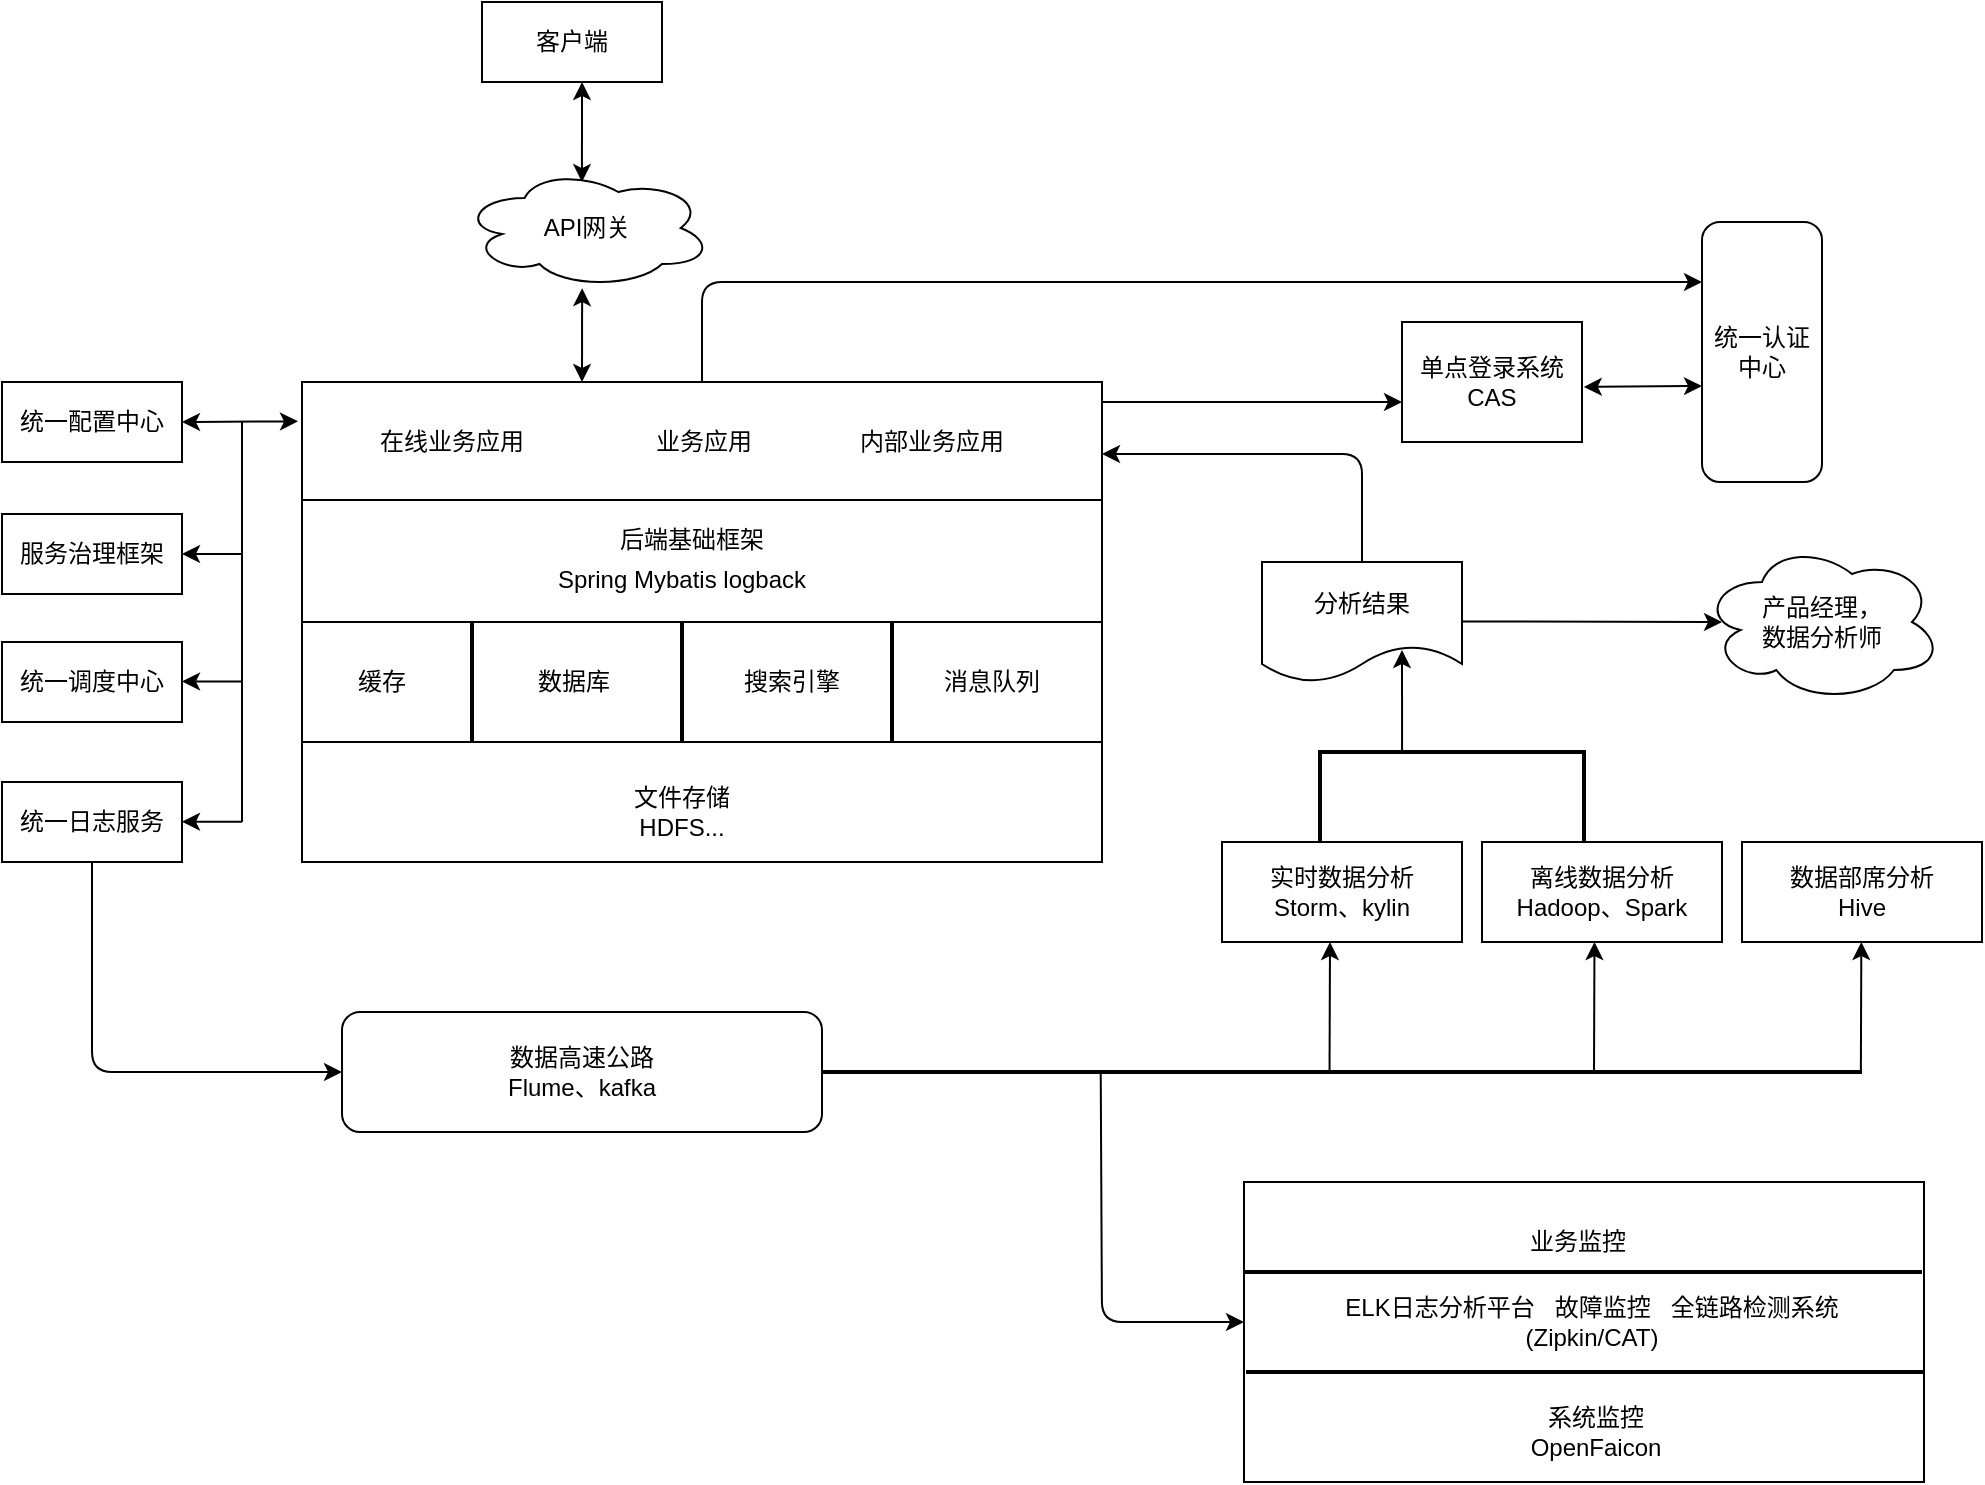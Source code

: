 <mxfile version="20.2.7" type="github" pages="8">
  <diagram id="9xyZxcnGTwwkw8rNHgnw" name="Page-1">
    <mxGraphModel dx="1424" dy="726" grid="1" gridSize="10" guides="1" tooltips="1" connect="1" arrows="1" fold="1" page="1" pageScale="1" pageWidth="827" pageHeight="1169" math="0" shadow="0">
      <root>
        <mxCell id="0" />
        <mxCell id="1" parent="0" />
        <mxCell id="L_tz4DW8u-HHJ8uho94c-142" value="" style="group" parent="1" vertex="1" connectable="0">
          <mxGeometry x="30" y="80" width="990" height="740" as="geometry" />
        </mxCell>
        <mxCell id="L_tz4DW8u-HHJ8uho94c-2" value="客户端" style="rounded=0;whiteSpace=wrap;html=1;" parent="L_tz4DW8u-HHJ8uho94c-142" vertex="1">
          <mxGeometry x="240" width="90" height="40" as="geometry" />
        </mxCell>
        <mxCell id="L_tz4DW8u-HHJ8uho94c-5" value="统一调度中心" style="rounded=0;whiteSpace=wrap;html=1;" parent="L_tz4DW8u-HHJ8uho94c-142" vertex="1">
          <mxGeometry y="320" width="90" height="40" as="geometry" />
        </mxCell>
        <mxCell id="L_tz4DW8u-HHJ8uho94c-6" value="服务治理框架" style="rounded=0;whiteSpace=wrap;html=1;" parent="L_tz4DW8u-HHJ8uho94c-142" vertex="1">
          <mxGeometry y="256" width="90" height="40" as="geometry" />
        </mxCell>
        <mxCell id="L_tz4DW8u-HHJ8uho94c-7" value="统一日志服务" style="rounded=0;whiteSpace=wrap;html=1;" parent="L_tz4DW8u-HHJ8uho94c-142" vertex="1">
          <mxGeometry y="390" width="90" height="40" as="geometry" />
        </mxCell>
        <mxCell id="L_tz4DW8u-HHJ8uho94c-10" value="统一配置中心" style="rounded=0;whiteSpace=wrap;html=1;" parent="L_tz4DW8u-HHJ8uho94c-142" vertex="1">
          <mxGeometry y="190" width="90" height="40" as="geometry" />
        </mxCell>
        <mxCell id="L_tz4DW8u-HHJ8uho94c-32" value="" style="group" parent="L_tz4DW8u-HHJ8uho94c-142" vertex="1" connectable="0">
          <mxGeometry x="150" y="190" width="400" height="240" as="geometry" />
        </mxCell>
        <mxCell id="L_tz4DW8u-HHJ8uho94c-26" value="" style="rounded=0;whiteSpace=wrap;html=1;" parent="L_tz4DW8u-HHJ8uho94c-32" vertex="1">
          <mxGeometry width="400" height="240" as="geometry" />
        </mxCell>
        <mxCell id="L_tz4DW8u-HHJ8uho94c-29" value="" style="shape=crossbar;whiteSpace=wrap;html=1;rounded=1;" parent="L_tz4DW8u-HHJ8uho94c-32" vertex="1">
          <mxGeometry y="49" width="400" height="20" as="geometry" />
        </mxCell>
        <mxCell id="L_tz4DW8u-HHJ8uho94c-30" value="" style="shape=crossbar;whiteSpace=wrap;html=1;rounded=1;" parent="L_tz4DW8u-HHJ8uho94c-32" vertex="1">
          <mxGeometry y="110" width="400" height="20" as="geometry" />
        </mxCell>
        <mxCell id="L_tz4DW8u-HHJ8uho94c-31" value="" style="shape=crossbar;whiteSpace=wrap;html=1;rounded=1;" parent="L_tz4DW8u-HHJ8uho94c-32" vertex="1">
          <mxGeometry y="170" width="400" height="20" as="geometry" />
        </mxCell>
        <mxCell id="L_tz4DW8u-HHJ8uho94c-33" value="在线业务应用" style="text;html=1;strokeColor=none;fillColor=none;align=center;verticalAlign=middle;whiteSpace=wrap;rounded=0;" parent="L_tz4DW8u-HHJ8uho94c-32" vertex="1">
          <mxGeometry x="30" y="20" width="90" height="20" as="geometry" />
        </mxCell>
        <mxCell id="L_tz4DW8u-HHJ8uho94c-34" value="内部业务应用" style="text;html=1;strokeColor=none;fillColor=none;align=center;verticalAlign=middle;whiteSpace=wrap;rounded=0;" parent="L_tz4DW8u-HHJ8uho94c-32" vertex="1">
          <mxGeometry x="270" y="20" width="90" height="20" as="geometry" />
        </mxCell>
        <mxCell id="L_tz4DW8u-HHJ8uho94c-35" value="业务应用" style="text;html=1;strokeColor=none;fillColor=none;align=center;verticalAlign=middle;whiteSpace=wrap;rounded=0;" parent="L_tz4DW8u-HHJ8uho94c-32" vertex="1">
          <mxGeometry x="156" y="20" width="90" height="20" as="geometry" />
        </mxCell>
        <mxCell id="L_tz4DW8u-HHJ8uho94c-36" value="后端基础框架" style="text;html=1;strokeColor=none;fillColor=none;align=center;verticalAlign=middle;whiteSpace=wrap;rounded=0;" parent="L_tz4DW8u-HHJ8uho94c-32" vertex="1">
          <mxGeometry x="140" y="69" width="110" height="20" as="geometry" />
        </mxCell>
        <mxCell id="L_tz4DW8u-HHJ8uho94c-37" value="Spring Mybatis logback" style="text;html=1;strokeColor=none;fillColor=none;align=center;verticalAlign=middle;whiteSpace=wrap;rounded=0;" parent="L_tz4DW8u-HHJ8uho94c-32" vertex="1">
          <mxGeometry x="110" y="89" width="160" height="20" as="geometry" />
        </mxCell>
        <mxCell id="L_tz4DW8u-HHJ8uho94c-38" value="" style="line;strokeWidth=2;direction=south;html=1;" parent="L_tz4DW8u-HHJ8uho94c-32" vertex="1">
          <mxGeometry x="80" y="120" width="10" height="60" as="geometry" />
        </mxCell>
        <mxCell id="L_tz4DW8u-HHJ8uho94c-51" value="" style="line;strokeWidth=2;direction=south;html=1;" parent="L_tz4DW8u-HHJ8uho94c-32" vertex="1">
          <mxGeometry x="290" y="120" width="10" height="60" as="geometry" />
        </mxCell>
        <mxCell id="L_tz4DW8u-HHJ8uho94c-50" value="" style="line;strokeWidth=2;direction=south;html=1;" parent="L_tz4DW8u-HHJ8uho94c-32" vertex="1">
          <mxGeometry x="185" y="120" width="10" height="60" as="geometry" />
        </mxCell>
        <mxCell id="L_tz4DW8u-HHJ8uho94c-54" value="缓存" style="text;html=1;strokeColor=none;fillColor=none;align=center;verticalAlign=middle;whiteSpace=wrap;rounded=0;" parent="L_tz4DW8u-HHJ8uho94c-32" vertex="1">
          <mxGeometry x="20" y="140" width="40" height="20" as="geometry" />
        </mxCell>
        <mxCell id="L_tz4DW8u-HHJ8uho94c-53" value="数据库" style="text;html=1;strokeColor=none;fillColor=none;align=center;verticalAlign=middle;whiteSpace=wrap;rounded=0;" parent="L_tz4DW8u-HHJ8uho94c-32" vertex="1">
          <mxGeometry x="116" y="140" width="40" height="20" as="geometry" />
        </mxCell>
        <mxCell id="L_tz4DW8u-HHJ8uho94c-55" value="搜索引擎" style="text;html=1;strokeColor=none;fillColor=none;align=center;verticalAlign=middle;whiteSpace=wrap;rounded=0;" parent="L_tz4DW8u-HHJ8uho94c-32" vertex="1">
          <mxGeometry x="220" y="140" width="50" height="20" as="geometry" />
        </mxCell>
        <mxCell id="L_tz4DW8u-HHJ8uho94c-88" value="消息队列" style="text;html=1;strokeColor=none;fillColor=none;align=center;verticalAlign=middle;whiteSpace=wrap;rounded=0;" parent="L_tz4DW8u-HHJ8uho94c-32" vertex="1">
          <mxGeometry x="320" y="140" width="50" height="20" as="geometry" />
        </mxCell>
        <mxCell id="L_tz4DW8u-HHJ8uho94c-89" value="文件存储&lt;br&gt;HDFS..." style="text;html=1;strokeColor=none;fillColor=none;align=center;verticalAlign=middle;whiteSpace=wrap;rounded=0;" parent="L_tz4DW8u-HHJ8uho94c-32" vertex="1">
          <mxGeometry x="130" y="200" width="120" height="30" as="geometry" />
        </mxCell>
        <mxCell id="L_tz4DW8u-HHJ8uho94c-112" value="" style="endArrow=classic;html=1;entryX=1;entryY=0.5;entryDx=0;entryDy=0;" parent="L_tz4DW8u-HHJ8uho94c-32" target="L_tz4DW8u-HHJ8uho94c-6" edge="1">
          <mxGeometry width="50" height="50" relative="1" as="geometry">
            <mxPoint x="-30" y="86" as="sourcePoint" />
            <mxPoint x="20" y="34" as="targetPoint" />
          </mxGeometry>
        </mxCell>
        <mxCell id="L_tz4DW8u-HHJ8uho94c-90" value="单点登录系统&lt;br&gt;CAS" style="rounded=0;whiteSpace=wrap;html=1;" parent="L_tz4DW8u-HHJ8uho94c-142" vertex="1">
          <mxGeometry x="700" y="160" width="90" height="60" as="geometry" />
        </mxCell>
        <mxCell id="L_tz4DW8u-HHJ8uho94c-93" value="统一认证中心" style="rounded=1;whiteSpace=wrap;html=1;" parent="L_tz4DW8u-HHJ8uho94c-142" vertex="1">
          <mxGeometry x="850" y="110" width="60" height="130" as="geometry" />
        </mxCell>
        <mxCell id="L_tz4DW8u-HHJ8uho94c-95" value="分析结果" style="shape=document;whiteSpace=wrap;html=1;boundedLbl=1;" parent="L_tz4DW8u-HHJ8uho94c-142" vertex="1">
          <mxGeometry x="630" y="280" width="100" height="60" as="geometry" />
        </mxCell>
        <mxCell id="L_tz4DW8u-HHJ8uho94c-97" value="产品经理，&lt;br&gt;数据分析师" style="ellipse;shape=cloud;whiteSpace=wrap;html=1;" parent="L_tz4DW8u-HHJ8uho94c-142" vertex="1">
          <mxGeometry x="850" y="270" width="120" height="80" as="geometry" />
        </mxCell>
        <mxCell id="L_tz4DW8u-HHJ8uho94c-98" value="实时数据分析&lt;br&gt;Storm、kylin" style="rounded=0;whiteSpace=wrap;html=1;" parent="L_tz4DW8u-HHJ8uho94c-142" vertex="1">
          <mxGeometry x="610" y="420" width="120" height="50" as="geometry" />
        </mxCell>
        <mxCell id="L_tz4DW8u-HHJ8uho94c-99" value="离线数据分析&lt;br&gt;Hadoop、Spark" style="rounded=0;whiteSpace=wrap;html=1;" parent="L_tz4DW8u-HHJ8uho94c-142" vertex="1">
          <mxGeometry x="740" y="420" width="120" height="50" as="geometry" />
        </mxCell>
        <mxCell id="L_tz4DW8u-HHJ8uho94c-100" value="数据部席分析&lt;br&gt;Hive" style="rounded=0;whiteSpace=wrap;html=1;" parent="L_tz4DW8u-HHJ8uho94c-142" vertex="1">
          <mxGeometry x="870" y="420" width="120" height="50" as="geometry" />
        </mxCell>
        <mxCell id="L_tz4DW8u-HHJ8uho94c-104" value="" style="endArrow=classic;startArrow=classic;html=1;exitX=0.588;exitY=0.286;exitDx=0;exitDy=0;exitPerimeter=0;" parent="L_tz4DW8u-HHJ8uho94c-142" edge="1">
          <mxGeometry width="50" height="50" relative="1" as="geometry">
            <mxPoint x="289.98" y="90.02" as="sourcePoint" />
            <mxPoint x="290" y="40" as="targetPoint" />
          </mxGeometry>
        </mxCell>
        <mxCell id="L_tz4DW8u-HHJ8uho94c-105" value="" style="endArrow=classic;startArrow=classic;html=1;entryX=0.589;entryY=1.044;entryDx=0;entryDy=0;entryPerimeter=0;" parent="L_tz4DW8u-HHJ8uho94c-142" edge="1">
          <mxGeometry width="50" height="50" relative="1" as="geometry">
            <mxPoint x="290" y="190" as="sourcePoint" />
            <mxPoint x="290.065" y="143.08" as="targetPoint" />
          </mxGeometry>
        </mxCell>
        <mxCell id="L_tz4DW8u-HHJ8uho94c-107" value="API网关" style="ellipse;shape=cloud;whiteSpace=wrap;html=1;" parent="L_tz4DW8u-HHJ8uho94c-142" vertex="1">
          <mxGeometry x="230" y="83" width="125" height="60" as="geometry" />
        </mxCell>
        <mxCell id="L_tz4DW8u-HHJ8uho94c-108" value="" style="endArrow=classic;startArrow=classic;html=1;entryX=-0.005;entryY=0.082;entryDx=0;entryDy=0;entryPerimeter=0;" parent="L_tz4DW8u-HHJ8uho94c-142" target="L_tz4DW8u-HHJ8uho94c-26" edge="1">
          <mxGeometry width="50" height="50" relative="1" as="geometry">
            <mxPoint x="90" y="210" as="sourcePoint" />
            <mxPoint x="140" y="160" as="targetPoint" />
          </mxGeometry>
        </mxCell>
        <mxCell id="L_tz4DW8u-HHJ8uho94c-111" value="" style="endArrow=none;html=1;" parent="L_tz4DW8u-HHJ8uho94c-142" edge="1">
          <mxGeometry width="50" height="50" relative="1" as="geometry">
            <mxPoint x="120" y="410" as="sourcePoint" />
            <mxPoint x="120" y="210" as="targetPoint" />
          </mxGeometry>
        </mxCell>
        <mxCell id="L_tz4DW8u-HHJ8uho94c-113" value="" style="endArrow=classic;html=1;entryX=1;entryY=0.5;entryDx=0;entryDy=0;" parent="L_tz4DW8u-HHJ8uho94c-142" edge="1">
          <mxGeometry width="50" height="50" relative="1" as="geometry">
            <mxPoint x="120" y="339.72" as="sourcePoint" />
            <mxPoint x="90" y="339.72" as="targetPoint" />
          </mxGeometry>
        </mxCell>
        <mxCell id="L_tz4DW8u-HHJ8uho94c-114" value="" style="endArrow=classic;html=1;entryX=1;entryY=0.5;entryDx=0;entryDy=0;" parent="L_tz4DW8u-HHJ8uho94c-142" edge="1">
          <mxGeometry width="50" height="50" relative="1" as="geometry">
            <mxPoint x="120" y="409.86" as="sourcePoint" />
            <mxPoint x="90" y="409.86" as="targetPoint" />
          </mxGeometry>
        </mxCell>
        <mxCell id="L_tz4DW8u-HHJ8uho94c-115" value="数据高速公路&lt;br&gt;Flume、kafka" style="rounded=1;whiteSpace=wrap;html=1;" parent="L_tz4DW8u-HHJ8uho94c-142" vertex="1">
          <mxGeometry x="170" y="505" width="240" height="60" as="geometry" />
        </mxCell>
        <mxCell id="L_tz4DW8u-HHJ8uho94c-120" value="" style="edgeStyle=elbowEdgeStyle;elbow=horizontal;endArrow=classic;html=1;exitX=0.5;exitY=1;exitDx=0;exitDy=0;" parent="L_tz4DW8u-HHJ8uho94c-142" source="L_tz4DW8u-HHJ8uho94c-7" edge="1">
          <mxGeometry width="50" height="50" relative="1" as="geometry">
            <mxPoint x="120" y="585" as="sourcePoint" />
            <mxPoint x="170" y="535" as="targetPoint" />
            <Array as="points">
              <mxPoint x="45" y="510" />
            </Array>
          </mxGeometry>
        </mxCell>
        <mxCell id="L_tz4DW8u-HHJ8uho94c-121" value="" style="edgeStyle=elbowEdgeStyle;elbow=horizontal;endArrow=classic;html=1;" parent="L_tz4DW8u-HHJ8uho94c-142" edge="1">
          <mxGeometry width="50" height="50" relative="1" as="geometry">
            <mxPoint x="350" y="190" as="sourcePoint" />
            <mxPoint x="850" y="140" as="targetPoint" />
            <Array as="points">
              <mxPoint x="350" y="170" />
            </Array>
          </mxGeometry>
        </mxCell>
        <mxCell id="L_tz4DW8u-HHJ8uho94c-122" value="" style="endArrow=classic;html=1;" parent="L_tz4DW8u-HHJ8uho94c-142" edge="1">
          <mxGeometry width="50" height="50" relative="1" as="geometry">
            <mxPoint x="550" y="200" as="sourcePoint" />
            <mxPoint x="700" y="200" as="targetPoint" />
          </mxGeometry>
        </mxCell>
        <mxCell id="L_tz4DW8u-HHJ8uho94c-123" value="" style="edgeStyle=elbowEdgeStyle;elbow=horizontal;endArrow=classic;html=1;entryX=1;entryY=0.15;entryDx=0;entryDy=0;entryPerimeter=0;exitX=0.5;exitY=0;exitDx=0;exitDy=0;" parent="L_tz4DW8u-HHJ8uho94c-142" source="L_tz4DW8u-HHJ8uho94c-95" target="L_tz4DW8u-HHJ8uho94c-26" edge="1">
          <mxGeometry width="50" height="50" relative="1" as="geometry">
            <mxPoint x="580" y="280" as="sourcePoint" />
            <mxPoint x="630" y="230" as="targetPoint" />
            <Array as="points">
              <mxPoint x="680" y="240" />
            </Array>
          </mxGeometry>
        </mxCell>
        <mxCell id="L_tz4DW8u-HHJ8uho94c-124" value="" style="line;strokeWidth=2;html=1;" parent="L_tz4DW8u-HHJ8uho94c-142" vertex="1">
          <mxGeometry x="660" y="370" width="130" height="10" as="geometry" />
        </mxCell>
        <mxCell id="L_tz4DW8u-HHJ8uho94c-125" value="" style="line;strokeWidth=2;direction=south;html=1;" parent="L_tz4DW8u-HHJ8uho94c-142" vertex="1">
          <mxGeometry x="654" y="374" width="10" height="46" as="geometry" />
        </mxCell>
        <mxCell id="L_tz4DW8u-HHJ8uho94c-126" value="" style="line;strokeWidth=2;direction=south;html=1;" parent="L_tz4DW8u-HHJ8uho94c-142" vertex="1">
          <mxGeometry x="786" y="374" width="10" height="46" as="geometry" />
        </mxCell>
        <mxCell id="L_tz4DW8u-HHJ8uho94c-127" value="" style="endArrow=classic;html=1;exitX=0.308;exitY=0.514;exitDx=0;exitDy=0;exitPerimeter=0;" parent="L_tz4DW8u-HHJ8uho94c-142" source="L_tz4DW8u-HHJ8uho94c-124" edge="1">
          <mxGeometry width="50" height="50" relative="1" as="geometry">
            <mxPoint x="650" y="374" as="sourcePoint" />
            <mxPoint x="700" y="324" as="targetPoint" />
          </mxGeometry>
        </mxCell>
        <mxCell id="L_tz4DW8u-HHJ8uho94c-128" value="" style="line;strokeWidth=2;html=1;" parent="L_tz4DW8u-HHJ8uho94c-142" vertex="1">
          <mxGeometry x="410" y="530" width="520" height="10" as="geometry" />
        </mxCell>
        <mxCell id="L_tz4DW8u-HHJ8uho94c-129" value="" style="endArrow=classic;html=1;exitX=0.488;exitY=0.514;exitDx=0;exitDy=0;exitPerimeter=0;" parent="L_tz4DW8u-HHJ8uho94c-142" source="L_tz4DW8u-HHJ8uho94c-128" edge="1">
          <mxGeometry width="50" height="50" relative="1" as="geometry">
            <mxPoint x="614" y="520" as="sourcePoint" />
            <mxPoint x="664" y="470" as="targetPoint" />
            <Array as="points" />
          </mxGeometry>
        </mxCell>
        <mxCell id="L_tz4DW8u-HHJ8uho94c-130" value="" style="endArrow=classic;html=1;exitX=0.488;exitY=0.514;exitDx=0;exitDy=0;exitPerimeter=0;" parent="L_tz4DW8u-HHJ8uho94c-142" edge="1">
          <mxGeometry width="50" height="50" relative="1" as="geometry">
            <mxPoint x="796" y="535.14" as="sourcePoint" />
            <mxPoint x="796.24" y="470" as="targetPoint" />
            <Array as="points" />
          </mxGeometry>
        </mxCell>
        <mxCell id="L_tz4DW8u-HHJ8uho94c-131" value="" style="endArrow=classic;html=1;exitX=0.488;exitY=0.514;exitDx=0;exitDy=0;exitPerimeter=0;" parent="L_tz4DW8u-HHJ8uho94c-142" edge="1">
          <mxGeometry width="50" height="50" relative="1" as="geometry">
            <mxPoint x="929.43" y="535.14" as="sourcePoint" />
            <mxPoint x="929.67" y="470" as="targetPoint" />
            <Array as="points" />
          </mxGeometry>
        </mxCell>
        <mxCell id="L_tz4DW8u-HHJ8uho94c-132" value="" style="rounded=0;whiteSpace=wrap;html=1;" parent="L_tz4DW8u-HHJ8uho94c-142" vertex="1">
          <mxGeometry x="621" y="590" width="340" height="150" as="geometry" />
        </mxCell>
        <mxCell id="L_tz4DW8u-HHJ8uho94c-133" value="" style="endArrow=classic;html=1;" parent="L_tz4DW8u-HHJ8uho94c-142" edge="1">
          <mxGeometry width="50" height="50" relative="1" as="geometry">
            <mxPoint x="730" y="309.71" as="sourcePoint" />
            <mxPoint x="860" y="310" as="targetPoint" />
          </mxGeometry>
        </mxCell>
        <mxCell id="L_tz4DW8u-HHJ8uho94c-134" value="" style="line;strokeWidth=2;html=1;" parent="L_tz4DW8u-HHJ8uho94c-142" vertex="1">
          <mxGeometry x="621" y="630" width="339" height="10" as="geometry" />
        </mxCell>
        <mxCell id="L_tz4DW8u-HHJ8uho94c-135" value="" style="line;strokeWidth=2;html=1;" parent="L_tz4DW8u-HHJ8uho94c-142" vertex="1">
          <mxGeometry x="622" y="680" width="339" height="10" as="geometry" />
        </mxCell>
        <mxCell id="L_tz4DW8u-HHJ8uho94c-136" value="ELK日志分析平台&amp;nbsp; &amp;nbsp;故障监控&amp;nbsp; &amp;nbsp;全链路检测系统(Zipkin/CAT)" style="text;html=1;strokeColor=none;fillColor=none;align=center;verticalAlign=middle;whiteSpace=wrap;rounded=0;" parent="L_tz4DW8u-HHJ8uho94c-142" vertex="1">
          <mxGeometry x="650" y="650" width="290" height="20" as="geometry" />
        </mxCell>
        <mxCell id="L_tz4DW8u-HHJ8uho94c-137" value="业务监控" style="text;html=1;strokeColor=none;fillColor=none;align=center;verticalAlign=middle;whiteSpace=wrap;rounded=0;" parent="L_tz4DW8u-HHJ8uho94c-142" vertex="1">
          <mxGeometry x="756" y="610" width="64" height="20" as="geometry" />
        </mxCell>
        <mxCell id="L_tz4DW8u-HHJ8uho94c-138" value="系统监控&lt;br&gt;OpenFaicon" style="text;html=1;strokeColor=none;fillColor=none;align=center;verticalAlign=middle;whiteSpace=wrap;rounded=0;" parent="L_tz4DW8u-HHJ8uho94c-142" vertex="1">
          <mxGeometry x="761" y="700" width="72" height="30" as="geometry" />
        </mxCell>
        <mxCell id="L_tz4DW8u-HHJ8uho94c-140" value="" style="endArrow=classic;startArrow=classic;html=1;exitX=1.01;exitY=0.424;exitDx=0;exitDy=0;exitPerimeter=0;" parent="L_tz4DW8u-HHJ8uho94c-142" edge="1">
          <mxGeometry width="50" height="50" relative="1" as="geometry">
            <mxPoint x="790.9" y="192.44" as="sourcePoint" />
            <mxPoint x="850" y="192" as="targetPoint" />
          </mxGeometry>
        </mxCell>
        <mxCell id="L_tz4DW8u-HHJ8uho94c-141" value="" style="edgeStyle=elbowEdgeStyle;elbow=horizontal;endArrow=classic;html=1;exitX=0.268;exitY=0.514;exitDx=0;exitDy=0;exitPerimeter=0;" parent="L_tz4DW8u-HHJ8uho94c-142" source="L_tz4DW8u-HHJ8uho94c-128" edge="1">
          <mxGeometry width="50" height="50" relative="1" as="geometry">
            <mxPoint x="571" y="710" as="sourcePoint" />
            <mxPoint x="621" y="660" as="targetPoint" />
            <Array as="points">
              <mxPoint x="550" y="680" />
            </Array>
          </mxGeometry>
        </mxCell>
      </root>
    </mxGraphModel>
  </diagram>
  <diagram id="A_I17RxpoOO4w9vpcxQd" name="Page-2">
    <mxGraphModel dx="1424" dy="726" grid="1" gridSize="10" guides="1" tooltips="1" connect="1" arrows="1" fold="1" page="1" pageScale="1" pageWidth="827" pageHeight="1169" math="0" shadow="0">
      <root>
        <mxCell id="R62zWXfQCnqte18F5----0" />
        <mxCell id="R62zWXfQCnqte18F5----1" parent="R62zWXfQCnqte18F5----0" />
        <mxCell id="R62zWXfQCnqte18F5----7" value="" style="group" parent="R62zWXfQCnqte18F5----1" vertex="1" connectable="0">
          <mxGeometry x="80" y="120" width="430" height="90" as="geometry" />
        </mxCell>
        <mxCell id="R62zWXfQCnqte18F5----2" value="开始" style="ellipse;whiteSpace=wrap;html=1;aspect=fixed;" parent="R62zWXfQCnqte18F5----7" vertex="1">
          <mxGeometry y="11.25" width="66.154" height="66.154" as="geometry" />
        </mxCell>
        <mxCell id="R62zWXfQCnqte18F5----3" value="根据客户他行卡号和查询条件查询交易记录" style="rounded=0;whiteSpace=wrap;html=1;" parent="R62zWXfQCnqte18F5----7" vertex="1">
          <mxGeometry x="140.577" y="11.25" width="99.231" height="67.5" as="geometry" />
        </mxCell>
        <mxCell id="R62zWXfQCnqte18F5----4" value="根据客户他卡号发router查询他行卡卡余额" style="rounded=0;whiteSpace=wrap;html=1;" parent="R62zWXfQCnqte18F5----7" vertex="1">
          <mxGeometry x="330.769" y="11.25" width="99.231" height="67.5" as="geometry" />
        </mxCell>
        <mxCell id="R62zWXfQCnqte18F5----5" value="" style="endArrow=classic;html=1;exitX=1;exitY=0.5;exitDx=0;exitDy=0;entryX=0;entryY=0.5;entryDx=0;entryDy=0;" parent="R62zWXfQCnqte18F5----7" source="R62zWXfQCnqte18F5----2" target="R62zWXfQCnqte18F5----3" edge="1">
          <mxGeometry width="50" height="50" relative="1" as="geometry">
            <mxPoint x="198.462" y="168.75" as="sourcePoint" />
            <mxPoint x="239.808" y="112.5" as="targetPoint" />
          </mxGeometry>
        </mxCell>
        <mxCell id="R62zWXfQCnqte18F5----6" value="" style="endArrow=classic;html=1;exitX=1;exitY=0.5;exitDx=0;exitDy=0;entryX=0;entryY=0.5;entryDx=0;entryDy=0;" parent="R62zWXfQCnqte18F5----7" target="R62zWXfQCnqte18F5----4" edge="1">
          <mxGeometry width="50" height="50" relative="1" as="geometry">
            <mxPoint x="239.808" y="44.674" as="sourcePoint" />
            <mxPoint x="314.231" y="44.674" as="targetPoint" />
          </mxGeometry>
        </mxCell>
        <mxCell id="R62zWXfQCnqte18F5----8" value="组合交易记录及卡余额返回给客户端" style="rounded=0;whiteSpace=wrap;html=1;" parent="R62zWXfQCnqte18F5----1" vertex="1">
          <mxGeometry x="610" y="137" width="90" height="60" as="geometry" />
        </mxCell>
        <mxCell id="R62zWXfQCnqte18F5----9" value="" style="endArrow=classic;html=1;exitX=1;exitY=0.5;exitDx=0;exitDy=0;entryX=0;entryY=0.5;entryDx=0;entryDy=0;" parent="R62zWXfQCnqte18F5----1" source="R62zWXfQCnqte18F5----4" target="R62zWXfQCnqte18F5----8" edge="1">
          <mxGeometry width="50" height="50" relative="1" as="geometry">
            <mxPoint x="400" y="210" as="sourcePoint" />
            <mxPoint x="450" y="160" as="targetPoint" />
          </mxGeometry>
        </mxCell>
        <mxCell id="wPjVI28_4yFOE9qQ_J2j-0" value="开始" style="ellipse;whiteSpace=wrap;html=1;aspect=fixed;" parent="R62zWXfQCnqte18F5----1" vertex="1">
          <mxGeometry x="80" y="280" width="80" height="80" as="geometry" />
        </mxCell>
        <mxCell id="wPjVI28_4yFOE9qQ_J2j-1" value="查询客户是否开户" style="rounded=0;whiteSpace=wrap;html=1;" parent="R62zWXfQCnqte18F5----1" vertex="1">
          <mxGeometry x="235" y="290" width="120" height="60" as="geometry" />
        </mxCell>
        <mxCell id="wPjVI28_4yFOE9qQ_J2j-2" value="根据cifseq查预约转账表并返回结果" style="rounded=0;whiteSpace=wrap;html=1;" parent="R62zWXfQCnqte18F5----1" vertex="1">
          <mxGeometry x="235" y="410" width="120" height="60" as="geometry" />
        </mxCell>
        <mxCell id="wPjVI28_4yFOE9qQ_J2j-3" value="提示请先开户" style="rounded=0;whiteSpace=wrap;html=1;" parent="R62zWXfQCnqte18F5----1" vertex="1">
          <mxGeometry x="480" y="290" width="120" height="60" as="geometry" />
        </mxCell>
        <mxCell id="wPjVI28_4yFOE9qQ_J2j-4" value="" style="endArrow=classic;html=1;exitX=1;exitY=0.5;exitDx=0;exitDy=0;entryX=0;entryY=0.5;entryDx=0;entryDy=0;" parent="R62zWXfQCnqte18F5----1" source="wPjVI28_4yFOE9qQ_J2j-0" target="wPjVI28_4yFOE9qQ_J2j-1" edge="1">
          <mxGeometry width="50" height="50" relative="1" as="geometry">
            <mxPoint x="400" y="310" as="sourcePoint" />
            <mxPoint x="450" y="260" as="targetPoint" />
          </mxGeometry>
        </mxCell>
        <mxCell id="wPjVI28_4yFOE9qQ_J2j-5" value="" style="endArrow=classic;html=1;exitX=1;exitY=0.5;exitDx=0;exitDy=0;entryX=0;entryY=0.5;entryDx=0;entryDy=0;" parent="R62zWXfQCnqte18F5----1" target="wPjVI28_4yFOE9qQ_J2j-3" edge="1">
          <mxGeometry width="50" height="50" relative="1" as="geometry">
            <mxPoint x="355" y="319.71" as="sourcePoint" />
            <mxPoint x="430" y="319.71" as="targetPoint" />
          </mxGeometry>
        </mxCell>
        <mxCell id="wPjVI28_4yFOE9qQ_J2j-6" value="否" style="text;html=1;strokeColor=none;fillColor=none;align=center;verticalAlign=middle;whiteSpace=wrap;rounded=0;" parent="R62zWXfQCnqte18F5----1" vertex="1">
          <mxGeometry x="394" y="300" width="40" height="20" as="geometry" />
        </mxCell>
        <mxCell id="wPjVI28_4yFOE9qQ_J2j-7" value="" style="endArrow=classic;html=1;exitX=0.5;exitY=1;exitDx=0;exitDy=0;entryX=0.5;entryY=0;entryDx=0;entryDy=0;" parent="R62zWXfQCnqte18F5----1" source="wPjVI28_4yFOE9qQ_J2j-1" target="wPjVI28_4yFOE9qQ_J2j-2" edge="1">
          <mxGeometry width="50" height="50" relative="1" as="geometry">
            <mxPoint x="400" y="310" as="sourcePoint" />
            <mxPoint x="450" y="260" as="targetPoint" />
            <Array as="points">
              <mxPoint x="295" y="380" />
            </Array>
          </mxGeometry>
        </mxCell>
        <mxCell id="wPjVI28_4yFOE9qQ_J2j-8" value="是" style="text;html=1;strokeColor=none;fillColor=none;align=center;verticalAlign=middle;whiteSpace=wrap;rounded=0;" parent="R62zWXfQCnqte18F5----1" vertex="1">
          <mxGeometry x="300" y="370" width="40" height="20" as="geometry" />
        </mxCell>
        <mxCell id="wPjVI28_4yFOE9qQ_J2j-11" value="开始" style="ellipse;whiteSpace=wrap;html=1;aspect=fixed;" parent="R62zWXfQCnqte18F5----1" vertex="1">
          <mxGeometry x="60" y="530" width="80" height="80" as="geometry" />
        </mxCell>
        <mxCell id="wPjVI28_4yFOE9qQ_J2j-12" value="查询客户是否开户" style="rounded=0;whiteSpace=wrap;html=1;" parent="R62zWXfQCnqte18F5----1" vertex="1">
          <mxGeometry x="215" y="540" width="120" height="60" as="geometry" />
        </mxCell>
        <mxCell id="wPjVI28_4yFOE9qQ_J2j-13" value="提示请先开户" style="rounded=0;whiteSpace=wrap;html=1;" parent="R62zWXfQCnqte18F5----1" vertex="1">
          <mxGeometry x="460" y="540" width="120" height="60" as="geometry" />
        </mxCell>
        <mxCell id="wPjVI28_4yFOE9qQ_J2j-14" value="" style="endArrow=classic;html=1;exitX=1;exitY=0.5;exitDx=0;exitDy=0;entryX=0;entryY=0.5;entryDx=0;entryDy=0;" parent="R62zWXfQCnqte18F5----1" source="wPjVI28_4yFOE9qQ_J2j-11" target="wPjVI28_4yFOE9qQ_J2j-12" edge="1">
          <mxGeometry width="50" height="50" relative="1" as="geometry">
            <mxPoint x="380" y="560" as="sourcePoint" />
            <mxPoint x="430" y="510" as="targetPoint" />
          </mxGeometry>
        </mxCell>
        <mxCell id="wPjVI28_4yFOE9qQ_J2j-15" value="" style="endArrow=classic;html=1;exitX=1;exitY=0.5;exitDx=0;exitDy=0;entryX=0;entryY=0.5;entryDx=0;entryDy=0;" parent="R62zWXfQCnqte18F5----1" target="wPjVI28_4yFOE9qQ_J2j-13" edge="1">
          <mxGeometry width="50" height="50" relative="1" as="geometry">
            <mxPoint x="335" y="569.71" as="sourcePoint" />
            <mxPoint x="410" y="569.71" as="targetPoint" />
          </mxGeometry>
        </mxCell>
        <mxCell id="wPjVI28_4yFOE9qQ_J2j-16" value="否" style="text;html=1;strokeColor=none;fillColor=none;align=center;verticalAlign=middle;whiteSpace=wrap;rounded=0;" parent="R62zWXfQCnqte18F5----1" vertex="1">
          <mxGeometry x="374" y="550" width="40" height="20" as="geometry" />
        </mxCell>
        <mxCell id="wPjVI28_4yFOE9qQ_J2j-17" value="是" style="text;html=1;strokeColor=none;fillColor=none;align=center;verticalAlign=middle;whiteSpace=wrap;rounded=0;" parent="R62zWXfQCnqte18F5----1" vertex="1">
          <mxGeometry x="275" y="610" width="40" height="20" as="geometry" />
        </mxCell>
        <mxCell id="wPjVI28_4yFOE9qQ_J2j-18" value="查询客户支付签约列表" style="rounded=0;whiteSpace=wrap;html=1;" parent="R62zWXfQCnqte18F5----1" vertex="1">
          <mxGeometry x="215" y="650" width="120" height="60" as="geometry" />
        </mxCell>
        <mxCell id="wPjVI28_4yFOE9qQ_J2j-19" value="" style="endArrow=classic;html=1;entryX=0.5;entryY=0;entryDx=0;entryDy=0;" parent="R62zWXfQCnqte18F5----1" target="wPjVI28_4yFOE9qQ_J2j-18" edge="1">
          <mxGeometry width="50" height="50" relative="1" as="geometry">
            <mxPoint x="275" y="601" as="sourcePoint" />
            <mxPoint x="450" y="530" as="targetPoint" />
          </mxGeometry>
        </mxCell>
        <mxCell id="wPjVI28_4yFOE9qQ_J2j-20" value="提示客户先进行他行卡签约" style="rounded=0;whiteSpace=wrap;html=1;" parent="R62zWXfQCnqte18F5----1" vertex="1">
          <mxGeometry x="470" y="650" width="120" height="60" as="geometry" />
        </mxCell>
        <mxCell id="wPjVI28_4yFOE9qQ_J2j-21" value="" style="endArrow=classic;html=1;exitX=1;exitY=0.5;exitDx=0;exitDy=0;entryX=0;entryY=0.5;entryDx=0;entryDy=0;" parent="R62zWXfQCnqte18F5----1" source="wPjVI28_4yFOE9qQ_J2j-18" target="wPjVI28_4yFOE9qQ_J2j-20" edge="1">
          <mxGeometry width="50" height="50" relative="1" as="geometry">
            <mxPoint x="370" y="720" as="sourcePoint" />
            <mxPoint x="420" y="670" as="targetPoint" />
          </mxGeometry>
        </mxCell>
        <mxCell id="wPjVI28_4yFOE9qQ_J2j-22" value="签约列表为空" style="text;html=1;strokeColor=none;fillColor=none;align=center;verticalAlign=middle;whiteSpace=wrap;rounded=0;" parent="R62zWXfQCnqte18F5----1" vertex="1">
          <mxGeometry x="374" y="650" width="40" height="20" as="geometry" />
        </mxCell>
        <mxCell id="wPjVI28_4yFOE9qQ_J2j-23" value="客户选择签约卡，并提交相关资金归集信息" style="rounded=0;whiteSpace=wrap;html=1;" parent="R62zWXfQCnqte18F5----1" vertex="1">
          <mxGeometry x="215" y="760" width="120" height="60" as="geometry" />
        </mxCell>
        <mxCell id="wPjVI28_4yFOE9qQ_J2j-24" value="" style="endArrow=classic;html=1;exitX=0.5;exitY=1;exitDx=0;exitDy=0;entryX=0.5;entryY=0;entryDx=0;entryDy=0;" parent="R62zWXfQCnqte18F5----1" source="wPjVI28_4yFOE9qQ_J2j-18" target="wPjVI28_4yFOE9qQ_J2j-23" edge="1">
          <mxGeometry width="50" height="50" relative="1" as="geometry">
            <mxPoint x="400" y="740" as="sourcePoint" />
            <mxPoint x="450" y="690" as="targetPoint" />
          </mxGeometry>
        </mxCell>
        <mxCell id="wPjVI28_4yFOE9qQ_J2j-25" value="不为空" style="text;html=1;align=center;verticalAlign=middle;resizable=0;points=[];autosize=1;" parent="R62zWXfQCnqte18F5----1" vertex="1">
          <mxGeometry x="275" y="720" width="50" height="20" as="geometry" />
        </mxCell>
        <mxCell id="wPjVI28_4yFOE9qQ_J2j-26" value="客户进入确认页，并点击预约转账申请按钮获取短信，申请预约转账" style="rounded=0;whiteSpace=wrap;html=1;" parent="R62zWXfQCnqte18F5----1" vertex="1">
          <mxGeometry x="215" y="870" width="120" height="60" as="geometry" />
        </mxCell>
        <mxCell id="wPjVI28_4yFOE9qQ_J2j-27" value="" style="endArrow=classic;html=1;exitX=0.5;exitY=1;exitDx=0;exitDy=0;entryX=0.5;entryY=0;entryDx=0;entryDy=0;" parent="R62zWXfQCnqte18F5----1" source="wPjVI28_4yFOE9qQ_J2j-23" target="wPjVI28_4yFOE9qQ_J2j-26" edge="1">
          <mxGeometry width="50" height="50" relative="1" as="geometry">
            <mxPoint x="400" y="890" as="sourcePoint" />
            <mxPoint x="450" y="840" as="targetPoint" />
          </mxGeometry>
        </mxCell>
        <mxCell id="wPjVI28_4yFOE9qQ_J2j-28" value="客户提交短信进行验证" style="rounded=0;whiteSpace=wrap;html=1;" parent="R62zWXfQCnqte18F5----1" vertex="1">
          <mxGeometry x="215" y="980" width="120" height="60" as="geometry" />
        </mxCell>
        <mxCell id="wPjVI28_4yFOE9qQ_J2j-29" value="" style="endArrow=classic;html=1;exitX=0.5;exitY=1;exitDx=0;exitDy=0;entryX=0.5;entryY=0;entryDx=0;entryDy=0;" parent="R62zWXfQCnqte18F5----1" source="wPjVI28_4yFOE9qQ_J2j-26" target="wPjVI28_4yFOE9qQ_J2j-28" edge="1">
          <mxGeometry width="50" height="50" relative="1" as="geometry">
            <mxPoint x="330" y="980" as="sourcePoint" />
            <mxPoint x="380" y="930" as="targetPoint" />
          </mxGeometry>
        </mxCell>
        <mxCell id="wPjVI28_4yFOE9qQ_J2j-30" value="提示请重新获取短信" style="rounded=0;whiteSpace=wrap;html=1;" parent="R62zWXfQCnqte18F5----1" vertex="1">
          <mxGeometry x="480" y="980" width="120" height="60" as="geometry" />
        </mxCell>
        <mxCell id="wPjVI28_4yFOE9qQ_J2j-31" value="" style="endArrow=classic;html=1;exitX=1;exitY=0.5;exitDx=0;exitDy=0;entryX=0;entryY=0.5;entryDx=0;entryDy=0;" parent="R62zWXfQCnqte18F5----1" source="wPjVI28_4yFOE9qQ_J2j-28" target="wPjVI28_4yFOE9qQ_J2j-30" edge="1">
          <mxGeometry width="50" height="50" relative="1" as="geometry">
            <mxPoint x="370" y="1030" as="sourcePoint" />
            <mxPoint x="477" y="1007" as="targetPoint" />
          </mxGeometry>
        </mxCell>
        <mxCell id="wPjVI28_4yFOE9qQ_J2j-32" value="验证失败" style="text;html=1;align=center;verticalAlign=middle;resizable=0;points=[];autosize=1;" parent="R62zWXfQCnqte18F5----1" vertex="1">
          <mxGeometry x="356" y="981" width="60" height="20" as="geometry" />
        </mxCell>
        <mxCell id="wPjVI28_4yFOE9qQ_J2j-33" value="入库预转账流水表，并提示客户成功" style="rounded=0;whiteSpace=wrap;html=1;" parent="R62zWXfQCnqte18F5----1" vertex="1">
          <mxGeometry x="215" y="1080" width="120" height="60" as="geometry" />
        </mxCell>
        <mxCell id="wPjVI28_4yFOE9qQ_J2j-34" value="" style="endArrow=classic;html=1;exitX=0.5;exitY=1;exitDx=0;exitDy=0;entryX=0.5;entryY=0;entryDx=0;entryDy=0;" parent="R62zWXfQCnqte18F5----1" source="wPjVI28_4yFOE9qQ_J2j-28" target="wPjVI28_4yFOE9qQ_J2j-33" edge="1">
          <mxGeometry width="50" height="50" relative="1" as="geometry">
            <mxPoint x="400" y="1110" as="sourcePoint" />
            <mxPoint x="450" y="1060" as="targetPoint" />
          </mxGeometry>
        </mxCell>
        <mxCell id="wPjVI28_4yFOE9qQ_J2j-35" value="验证成功" style="text;html=1;align=center;verticalAlign=middle;resizable=0;points=[];autosize=1;" parent="R62zWXfQCnqte18F5----1" vertex="1">
          <mxGeometry x="270" y="1050" width="60" height="20" as="geometry" />
        </mxCell>
      </root>
    </mxGraphModel>
  </diagram>
  <diagram id="QjYmCjLs9fZkJPuglfCA" name="Page-3">
    <mxGraphModel dx="1424" dy="726" grid="1" gridSize="10" guides="1" tooltips="1" connect="1" arrows="1" fold="1" page="1" pageScale="1" pageWidth="827" pageHeight="1169" math="0" shadow="0">
      <root>
        <mxCell id="KSzr13WXvalqmiKpPwEo-0" />
        <mxCell id="KSzr13WXvalqmiKpPwEo-1" parent="KSzr13WXvalqmiKpPwEo-0" />
        <mxCell id="KSzr13WXvalqmiKpPwEo-2" value="开始" style="ellipse;whiteSpace=wrap;html=1;aspect=fixed;" parent="KSzr13WXvalqmiKpPwEo-1" vertex="1">
          <mxGeometry x="80" y="60" width="80" height="80" as="geometry" />
        </mxCell>
        <mxCell id="KSzr13WXvalqmiKpPwEo-3" value="客户选择需要取消的资金归集计划" style="rounded=0;whiteSpace=wrap;html=1;" parent="KSzr13WXvalqmiKpPwEo-1" vertex="1">
          <mxGeometry x="240" y="70" width="120" height="60" as="geometry" />
        </mxCell>
        <mxCell id="KSzr13WXvalqmiKpPwEo-4" value="展示详情" style="rounded=0;whiteSpace=wrap;html=1;" parent="KSzr13WXvalqmiKpPwEo-1" vertex="1">
          <mxGeometry x="450" y="70" width="120" height="60" as="geometry" />
        </mxCell>
        <mxCell id="KSzr13WXvalqmiKpPwEo-5" value="点击取消预约转账按钮，发短信解除签约关系" style="rounded=0;whiteSpace=wrap;html=1;" parent="KSzr13WXvalqmiKpPwEo-1" vertex="1">
          <mxGeometry x="240" y="190" width="120" height="60" as="geometry" />
        </mxCell>
        <mxCell id="hL047z1PopgcpEYYRMiV-0" value="客户填写确认短信并提交" style="rounded=0;whiteSpace=wrap;html=1;" parent="KSzr13WXvalqmiKpPwEo-1" vertex="1">
          <mxGeometry x="240" y="300" width="120" height="60" as="geometry" />
        </mxCell>
        <mxCell id="hL047z1PopgcpEYYRMiV-1" value="短信验证" style="rounded=0;whiteSpace=wrap;html=1;" parent="KSzr13WXvalqmiKpPwEo-1" vertex="1">
          <mxGeometry x="240" y="410" width="120" height="60" as="geometry" />
        </mxCell>
        <mxCell id="hL047z1PopgcpEYYRMiV-2" value="验证通过，修改预约转账状态" style="rounded=0;whiteSpace=wrap;html=1;" parent="KSzr13WXvalqmiKpPwEo-1" vertex="1">
          <mxGeometry x="240" y="520" width="120" height="60" as="geometry" />
        </mxCell>
        <mxCell id="hL047z1PopgcpEYYRMiV-3" value="提示重新获取短信" style="rounded=0;whiteSpace=wrap;html=1;" parent="KSzr13WXvalqmiKpPwEo-1" vertex="1">
          <mxGeometry x="450" y="410" width="120" height="60" as="geometry" />
        </mxCell>
        <mxCell id="hL047z1PopgcpEYYRMiV-4" value="" style="endArrow=classic;html=1;exitX=1.018;exitY=0.554;exitDx=0;exitDy=0;exitPerimeter=0;entryX=-0.007;entryY=0.571;entryDx=0;entryDy=0;entryPerimeter=0;" parent="KSzr13WXvalqmiKpPwEo-1" source="KSzr13WXvalqmiKpPwEo-2" target="KSzr13WXvalqmiKpPwEo-3" edge="1">
          <mxGeometry width="50" height="50" relative="1" as="geometry">
            <mxPoint x="160" y="170" as="sourcePoint" />
            <mxPoint x="210" y="120" as="targetPoint" />
          </mxGeometry>
        </mxCell>
        <mxCell id="hL047z1PopgcpEYYRMiV-5" value="" style="endArrow=classic;html=1;exitX=1;exitY=0.5;exitDx=0;exitDy=0;entryX=0;entryY=0.5;entryDx=0;entryDy=0;" parent="KSzr13WXvalqmiKpPwEo-1" source="KSzr13WXvalqmiKpPwEo-3" target="KSzr13WXvalqmiKpPwEo-4" edge="1">
          <mxGeometry width="50" height="50" relative="1" as="geometry">
            <mxPoint x="390" y="190" as="sourcePoint" />
            <mxPoint x="440" y="140" as="targetPoint" />
          </mxGeometry>
        </mxCell>
        <mxCell id="hL047z1PopgcpEYYRMiV-6" value="" style="endArrow=classic;html=1;exitX=0.5;exitY=1;exitDx=0;exitDy=0;" parent="KSzr13WXvalqmiKpPwEo-1" source="KSzr13WXvalqmiKpPwEo-3" edge="1">
          <mxGeometry width="50" height="50" relative="1" as="geometry">
            <mxPoint x="390" y="190" as="sourcePoint" />
            <mxPoint x="301" y="190" as="targetPoint" />
          </mxGeometry>
        </mxCell>
        <mxCell id="hL047z1PopgcpEYYRMiV-7" value="" style="endArrow=classic;html=1;exitX=0.5;exitY=1;exitDx=0;exitDy=0;entryX=0.5;entryY=0;entryDx=0;entryDy=0;" parent="KSzr13WXvalqmiKpPwEo-1" source="KSzr13WXvalqmiKpPwEo-5" target="hL047z1PopgcpEYYRMiV-0" edge="1">
          <mxGeometry width="50" height="50" relative="1" as="geometry">
            <mxPoint x="450" y="310" as="sourcePoint" />
            <mxPoint x="500" y="260" as="targetPoint" />
          </mxGeometry>
        </mxCell>
        <mxCell id="hL047z1PopgcpEYYRMiV-8" value="" style="endArrow=classic;html=1;exitX=0.5;exitY=1;exitDx=0;exitDy=0;entryX=0.5;entryY=0;entryDx=0;entryDy=0;" parent="KSzr13WXvalqmiKpPwEo-1" source="hL047z1PopgcpEYYRMiV-0" target="hL047z1PopgcpEYYRMiV-1" edge="1">
          <mxGeometry width="50" height="50" relative="1" as="geometry">
            <mxPoint x="420" y="400" as="sourcePoint" />
            <mxPoint x="470" y="350" as="targetPoint" />
          </mxGeometry>
        </mxCell>
        <mxCell id="hL047z1PopgcpEYYRMiV-9" value="" style="endArrow=classic;html=1;exitX=1;exitY=0.5;exitDx=0;exitDy=0;entryX=0;entryY=0.5;entryDx=0;entryDy=0;" parent="KSzr13WXvalqmiKpPwEo-1" source="hL047z1PopgcpEYYRMiV-1" target="hL047z1PopgcpEYYRMiV-3" edge="1">
          <mxGeometry width="50" height="50" relative="1" as="geometry">
            <mxPoint x="390" y="440" as="sourcePoint" />
            <mxPoint x="440" y="390" as="targetPoint" />
          </mxGeometry>
        </mxCell>
        <mxCell id="hL047z1PopgcpEYYRMiV-10" value="" style="endArrow=classic;html=1;exitX=0.5;exitY=1;exitDx=0;exitDy=0;" parent="KSzr13WXvalqmiKpPwEo-1" source="hL047z1PopgcpEYYRMiV-1" target="hL047z1PopgcpEYYRMiV-2" edge="1">
          <mxGeometry width="50" height="50" relative="1" as="geometry">
            <mxPoint x="380" y="520" as="sourcePoint" />
            <mxPoint x="430" y="470" as="targetPoint" />
          </mxGeometry>
        </mxCell>
        <mxCell id="hL047z1PopgcpEYYRMiV-11" value="验证通过" style="text;html=1;align=center;verticalAlign=middle;resizable=0;points=[];autosize=1;" parent="KSzr13WXvalqmiKpPwEo-1" vertex="1">
          <mxGeometry x="300" y="480" width="60" height="20" as="geometry" />
        </mxCell>
        <mxCell id="hL047z1PopgcpEYYRMiV-12" value="验证失败" style="text;html=1;align=center;verticalAlign=middle;resizable=0;points=[];autosize=1;" parent="KSzr13WXvalqmiKpPwEo-1" vertex="1">
          <mxGeometry x="371" y="410" width="60" height="20" as="geometry" />
        </mxCell>
      </root>
    </mxGraphModel>
  </diagram>
  <diagram id="JSGQnOMl1nf6MwdECklq" name="Page-4">
    <mxGraphModel dx="1424" dy="726" grid="1" gridSize="10" guides="1" tooltips="1" connect="1" arrows="1" fold="1" page="1" pageScale="1" pageWidth="827" pageHeight="1169" math="0" shadow="0">
      <root>
        <mxCell id="kksMtZ5VxU91Srzz_Vq6-0" />
        <mxCell id="kksMtZ5VxU91Srzz_Vq6-1" parent="kksMtZ5VxU91Srzz_Vq6-0" />
        <mxCell id="u3X3CN5nSOfou1jXae0g-1" value="行方业务" style="rounded=1;whiteSpace=wrap;html=1;" parent="kksMtZ5VxU91Srzz_Vq6-1" vertex="1">
          <mxGeometry x="480" y="80" width="120" height="60" as="geometry" />
        </mxCell>
        <mxCell id="u3X3CN5nSOfou1jXae0g-2" value="行方项目经理" style="rounded=1;whiteSpace=wrap;html=1;" parent="kksMtZ5VxU91Srzz_Vq6-1" vertex="1">
          <mxGeometry x="480" y="180" width="120" height="60" as="geometry" />
        </mxCell>
        <mxCell id="u3X3CN5nSOfou1jXae0g-3" value="项目经理" style="rounded=1;whiteSpace=wrap;html=1;" parent="kksMtZ5VxU91Srzz_Vq6-1" vertex="1">
          <mxGeometry x="480" y="420" width="120" height="60" as="geometry" />
        </mxCell>
        <mxCell id="u3X3CN5nSOfou1jXae0g-4" value="行方测试经理" style="rounded=1;whiteSpace=wrap;html=1;" parent="kksMtZ5VxU91Srzz_Vq6-1" vertex="1">
          <mxGeometry x="480" y="290" width="120" height="60" as="geometry" />
        </mxCell>
        <mxCell id="u3X3CN5nSOfou1jXae0g-5" value="需求说明书" style="rounded=1;whiteSpace=wrap;html=1;" parent="kksMtZ5VxU91Srzz_Vq6-1" vertex="1">
          <mxGeometry x="20" y="110" width="120" height="60" as="geometry" />
        </mxCell>
        <mxCell id="u3X3CN5nSOfou1jXae0g-6" value="需求评审" style="rounded=1;whiteSpace=wrap;html=1;" parent="kksMtZ5VxU91Srzz_Vq6-1" vertex="1">
          <mxGeometry x="20" y="180" width="120" height="60" as="geometry" />
        </mxCell>
        <mxCell id="u3X3CN5nSOfou1jXae0g-7" value="需求任务分解" style="rounded=1;whiteSpace=wrap;html=1;" parent="kksMtZ5VxU91Srzz_Vq6-1" vertex="1">
          <mxGeometry x="20" y="330" width="120" height="60" as="geometry" />
        </mxCell>
        <mxCell id="u3X3CN5nSOfou1jXae0g-8" value="开发人员" style="rounded=1;whiteSpace=wrap;html=1;" parent="kksMtZ5VxU91Srzz_Vq6-1" vertex="1">
          <mxGeometry x="480" y="525" width="120" height="60" as="geometry" />
        </mxCell>
        <mxCell id="u3X3CN5nSOfou1jXae0g-9" value="需求开发" style="rounded=1;whiteSpace=wrap;html=1;" parent="kksMtZ5VxU91Srzz_Vq6-1" vertex="1">
          <mxGeometry x="20" y="500" width="120" height="60" as="geometry" />
        </mxCell>
        <mxCell id="u3X3CN5nSOfou1jXae0g-10" value="产品设计及内部评审" style="rounded=1;whiteSpace=wrap;html=1;" parent="kksMtZ5VxU91Srzz_Vq6-1" vertex="1">
          <mxGeometry x="20" y="420" width="120" height="60" as="geometry" />
        </mxCell>
        <mxCell id="u3X3CN5nSOfou1jXae0g-11" value="内部自测" style="rounded=1;whiteSpace=wrap;html=1;" parent="kksMtZ5VxU91Srzz_Vq6-1" vertex="1">
          <mxGeometry x="20" y="570" width="120" height="60" as="geometry" />
        </mxCell>
        <mxCell id="u3X3CN5nSOfou1jXae0g-12" value="测试人员测试" style="rounded=1;whiteSpace=wrap;html=1;" parent="kksMtZ5VxU91Srzz_Vq6-1" vertex="1">
          <mxGeometry x="20" y="660" width="120" height="60" as="geometry" />
        </mxCell>
        <mxCell id="u3X3CN5nSOfou1jXae0g-13" value="上线前评审" style="rounded=1;whiteSpace=wrap;html=1;" parent="kksMtZ5VxU91Srzz_Vq6-1" vertex="1">
          <mxGeometry x="20" y="840" width="120" height="60" as="geometry" />
        </mxCell>
        <mxCell id="u3X3CN5nSOfou1jXae0g-15" value="代码走查" style="rounded=1;whiteSpace=wrap;html=1;" parent="kksMtZ5VxU91Srzz_Vq6-1" vertex="1">
          <mxGeometry x="20" y="750" width="120" height="60" as="geometry" />
        </mxCell>
        <mxCell id="u3X3CN5nSOfou1jXae0g-16" value="工作量评估" style="rounded=1;whiteSpace=wrap;html=1;" parent="kksMtZ5VxU91Srzz_Vq6-1" vertex="1">
          <mxGeometry x="20" y="260" width="120" height="60" as="geometry" />
        </mxCell>
        <mxCell id="u3X3CN5nSOfou1jXae0g-17" value="业务验收" style="rounded=1;whiteSpace=wrap;html=1;" parent="kksMtZ5VxU91Srzz_Vq6-1" vertex="1">
          <mxGeometry x="20" y="990" width="120" height="60" as="geometry" />
        </mxCell>
        <mxCell id="u3X3CN5nSOfou1jXae0g-18" value="代码上线" style="rounded=1;whiteSpace=wrap;html=1;" parent="kksMtZ5VxU91Srzz_Vq6-1" vertex="1">
          <mxGeometry x="20" y="920" width="120" height="60" as="geometry" />
        </mxCell>
      </root>
    </mxGraphModel>
  </diagram>
  <diagram id="x-lD5IZ3jA25z-6p8w9X" name="Page-5">
    <mxGraphModel dx="1424" dy="726" grid="1" gridSize="10" guides="1" tooltips="1" connect="1" arrows="1" fold="1" page="1" pageScale="1" pageWidth="827" pageHeight="1169" math="0" shadow="0">
      <root>
        <mxCell id="0" />
        <mxCell id="1" parent="0" />
        <mxCell id="QOPLWNvR__08Jfrhz4qI-111" value="" style="group" parent="1" vertex="1" connectable="0">
          <mxGeometry x="50" y="120" width="1180" height="780" as="geometry" />
        </mxCell>
        <mxCell id="QOPLWNvR__08Jfrhz4qI-5" value="" style="rounded=0;whiteSpace=wrap;html=1;fillColor=#ffe6cc;strokeColor=#d79b00;" parent="QOPLWNvR__08Jfrhz4qI-111" vertex="1">
          <mxGeometry width="120" height="780" as="geometry" />
        </mxCell>
        <mxCell id="QOPLWNvR__08Jfrhz4qI-1" value="" style="points=[];aspect=fixed;html=1;align=center;shadow=0;dashed=0;image;image=img/lib/allied_telesis/computer_and_terminals/Laptop.svg;" parent="QOPLWNvR__08Jfrhz4qI-111" vertex="1">
          <mxGeometry x="35.8" y="149.7" width="42" height="42.6" as="geometry" />
        </mxCell>
        <mxCell id="QOPLWNvR__08Jfrhz4qI-2" value="" style="points=[];aspect=fixed;html=1;align=center;shadow=0;dashed=0;image;image=img/lib/allied_telesis/computer_and_terminals/Personal_Computer_with_Server.svg;" parent="QOPLWNvR__08Jfrhz4qI-111" vertex="1">
          <mxGeometry x="26.8" y="330.8" width="62.4" height="62.4" as="geometry" />
        </mxCell>
        <mxCell id="QOPLWNvR__08Jfrhz4qI-3" value="" style="points=[];aspect=fixed;html=1;align=center;shadow=0;dashed=0;image;image=img/lib/allied_telesis/computer_and_terminals/Smartphone.svg;" parent="QOPLWNvR__08Jfrhz4qI-111" vertex="1">
          <mxGeometry x="50.1" y="503.8" width="19.8" height="43.2" as="geometry" />
        </mxCell>
        <mxCell id="QOPLWNvR__08Jfrhz4qI-4" value="" style="aspect=fixed;html=1;points=[];align=center;image;fontSize=12;image=img/lib/azure2/identity/Users.svg;" parent="QOPLWNvR__08Jfrhz4qI-111" vertex="1">
          <mxGeometry x="28" y="642" width="64" height="70" as="geometry" />
        </mxCell>
        <mxCell id="QOPLWNvR__08Jfrhz4qI-8" value="App端" style="text;html=1;strokeColor=none;fillColor=none;align=center;verticalAlign=middle;whiteSpace=wrap;rounded=0;" parent="QOPLWNvR__08Jfrhz4qI-111" vertex="1">
          <mxGeometry x="32.0" y="560.74" width="60" height="30" as="geometry" />
        </mxCell>
        <mxCell id="QOPLWNvR__08Jfrhz4qI-9" value="管理端" style="text;html=1;strokeColor=none;fillColor=none;align=center;verticalAlign=middle;whiteSpace=wrap;rounded=0;" parent="QOPLWNvR__08Jfrhz4qI-111" vertex="1">
          <mxGeometry x="31.2" y="412.5" width="60" height="30" as="geometry" />
        </mxCell>
        <mxCell id="QOPLWNvR__08Jfrhz4qI-10" value="PC终端" style="text;html=1;strokeColor=none;fillColor=none;align=center;verticalAlign=middle;whiteSpace=wrap;rounded=0;" parent="QOPLWNvR__08Jfrhz4qI-111" vertex="1">
          <mxGeometry x="26.8" y="200.4" width="60" height="30" as="geometry" />
        </mxCell>
        <mxCell id="QOPLWNvR__08Jfrhz4qI-11" value="" style="whiteSpace=wrap;html=1;fillColor=#eeeeee;strokeColor=#36393d;" parent="QOPLWNvR__08Jfrhz4qI-111" vertex="1">
          <mxGeometry x="185" width="720" height="660" as="geometry" />
        </mxCell>
        <mxCell id="QOPLWNvR__08Jfrhz4qI-12" value="注册中心(Eurreka/Zookeeper)" style="rounded=0;whiteSpace=wrap;html=1;fillColor=#e1d5e7;strokeColor=#9673a6;" parent="QOPLWNvR__08Jfrhz4qI-111" vertex="1">
          <mxGeometry x="200" y="21" width="690" height="49" as="geometry" />
        </mxCell>
        <mxCell id="QOPLWNvR__08Jfrhz4qI-13" value="" style="rounded=0;whiteSpace=wrap;html=1;" parent="QOPLWNvR__08Jfrhz4qI-111" vertex="1">
          <mxGeometry x="200" y="80" width="690" height="300" as="geometry" />
        </mxCell>
        <mxCell id="QOPLWNvR__08Jfrhz4qI-14" value="" style="whiteSpace=wrap;html=1;aspect=fixed;fillColor=#eeeeee;strokeColor=#36393d;" parent="QOPLWNvR__08Jfrhz4qI-111" vertex="1">
          <mxGeometry x="209" y="140" width="222" height="222" as="geometry" />
        </mxCell>
        <mxCell id="QOPLWNvR__08Jfrhz4qI-15" value="" style="whiteSpace=wrap;html=1;fillColor=#eeeeee;strokeColor=#36393d;" parent="QOPLWNvR__08Jfrhz4qI-111" vertex="1">
          <mxGeometry x="650" y="140" width="222" height="222" as="geometry" />
        </mxCell>
        <mxCell id="QOPLWNvR__08Jfrhz4qI-16" value="Web服务器（nginx）" style="rounded=0;whiteSpace=wrap;html=1;verticalAlign=middle;horizontal=0;" parent="QOPLWNvR__08Jfrhz4qI-111" vertex="1">
          <mxGeometry x="220" y="220" width="30" height="119.8" as="geometry" />
        </mxCell>
        <mxCell id="QOPLWNvR__08Jfrhz4qI-18" value="API GateWay" style="rounded=1;whiteSpace=wrap;html=1;horizontal=0;" parent="QOPLWNvR__08Jfrhz4qI-111" vertex="1">
          <mxGeometry x="720" y="192.3" width="30" height="147.5" as="geometry" />
        </mxCell>
        <mxCell id="QOPLWNvR__08Jfrhz4qI-19" value="API GateWay" style="rounded=1;whiteSpace=wrap;html=1;horizontal=0;" parent="QOPLWNvR__08Jfrhz4qI-111" vertex="1">
          <mxGeometry x="260" y="210" width="30" height="135.25" as="geometry" />
        </mxCell>
        <mxCell id="QOPLWNvR__08Jfrhz4qI-20" value="贷款服务" style="rounded=1;whiteSpace=wrap;html=1;" parent="QOPLWNvR__08Jfrhz4qI-111" vertex="1">
          <mxGeometry x="777" y="224" width="70" height="30" as="geometry" />
        </mxCell>
        <mxCell id="QOPLWNvR__08Jfrhz4qI-21" value="公众号" style="rounded=1;whiteSpace=wrap;html=1;" parent="QOPLWNvR__08Jfrhz4qI-111" vertex="1">
          <mxGeometry x="310" y="241.2" width="70" height="30" as="geometry" />
        </mxCell>
        <mxCell id="QOPLWNvR__08Jfrhz4qI-22" value="H5路由" style="rounded=1;whiteSpace=wrap;html=1;" parent="QOPLWNvR__08Jfrhz4qI-111" vertex="1">
          <mxGeometry x="310" y="281.45" width="70" height="34.5" as="geometry" />
        </mxCell>
        <mxCell id="QOPLWNvR__08Jfrhz4qI-23" value="......" style="rounded=1;whiteSpace=wrap;html=1;" parent="QOPLWNvR__08Jfrhz4qI-111" vertex="1">
          <mxGeometry x="310" y="326" width="70" height="30" as="geometry" />
        </mxCell>
        <mxCell id="QOPLWNvR__08Jfrhz4qI-24" value="服务端" style="rounded=0;whiteSpace=wrap;html=1;fillColor=#bac8d3;strokeColor=#23445d;" parent="QOPLWNvR__08Jfrhz4qI-111" vertex="1">
          <mxGeometry x="410" y="295.1" width="60" height="29.8" as="geometry" />
        </mxCell>
        <mxCell id="QOPLWNvR__08Jfrhz4qI-26" value="客户端" style="rounded=0;whiteSpace=wrap;html=1;fillColor=#bac8d3;strokeColor=#23445d;" parent="QOPLWNvR__08Jfrhz4qI-111" vertex="1">
          <mxGeometry x="410" y="225.1" width="60" height="29.8" as="geometry" />
        </mxCell>
        <mxCell id="QOPLWNvR__08Jfrhz4qI-27" value="服务端" style="rounded=0;whiteSpace=wrap;html=1;fillColor=#bac8d3;strokeColor=#23445d;" parent="QOPLWNvR__08Jfrhz4qI-111" vertex="1">
          <mxGeometry x="620" y="225.1" width="60" height="29.8" as="geometry" />
        </mxCell>
        <mxCell id="QOPLWNvR__08Jfrhz4qI-28" value="客户端" style="rounded=0;whiteSpace=wrap;html=1;fillColor=#bac8d3;strokeColor=#23445d;" parent="QOPLWNvR__08Jfrhz4qI-111" vertex="1">
          <mxGeometry x="620" y="295.1" width="60" height="29.8" as="geometry" />
        </mxCell>
        <mxCell id="QOPLWNvR__08Jfrhz4qI-29" value="公共服务" style="rounded=1;whiteSpace=wrap;html=1;" parent="QOPLWNvR__08Jfrhz4qI-111" vertex="1">
          <mxGeometry x="777" y="186" width="70" height="30" as="geometry" />
        </mxCell>
        <mxCell id="QOPLWNvR__08Jfrhz4qI-30" value="小程序" style="rounded=1;whiteSpace=wrap;html=1;" parent="QOPLWNvR__08Jfrhz4qI-111" vertex="1">
          <mxGeometry x="310" y="200.4" width="70" height="30" as="geometry" />
        </mxCell>
        <mxCell id="QOPLWNvR__08Jfrhz4qI-31" value="便民服务" style="rounded=1;whiteSpace=wrap;html=1;" parent="QOPLWNvR__08Jfrhz4qI-111" vertex="1">
          <mxGeometry x="777" y="259.63" width="70" height="30" as="geometry" />
        </mxCell>
        <mxCell id="QOPLWNvR__08Jfrhz4qI-32" value="家庭服务" style="rounded=1;whiteSpace=wrap;html=1;" parent="QOPLWNvR__08Jfrhz4qI-111" vertex="1">
          <mxGeometry x="777" y="296" width="70" height="30" as="geometry" />
        </mxCell>
        <mxCell id="QOPLWNvR__08Jfrhz4qI-33" value="......" style="rounded=1;whiteSpace=wrap;html=1;" parent="QOPLWNvR__08Jfrhz4qI-111" vertex="1">
          <mxGeometry x="777" y="330.8" width="70" height="30" as="geometry" />
        </mxCell>
        <mxCell id="QOPLWNvR__08Jfrhz4qI-34" value="" style="endArrow=classic;startArrow=classic;html=1;rounded=0;exitX=1;exitY=0.5;exitDx=0;exitDy=0;entryX=0.609;entryY=0.533;entryDx=0;entryDy=0;entryPerimeter=0;" parent="QOPLWNvR__08Jfrhz4qI-111" source="QOPLWNvR__08Jfrhz4qI-26" target="QOPLWNvR__08Jfrhz4qI-13" edge="1">
          <mxGeometry width="50" height="50" relative="1" as="geometry">
            <mxPoint x="410" y="220" as="sourcePoint" />
            <mxPoint x="460" y="170" as="targetPoint" />
          </mxGeometry>
        </mxCell>
        <mxCell id="QOPLWNvR__08Jfrhz4qI-35" value="" style="endArrow=classic;startArrow=classic;html=1;rounded=0;exitX=1;exitY=0.5;exitDx=0;exitDy=0;" parent="QOPLWNvR__08Jfrhz4qI-111" source="QOPLWNvR__08Jfrhz4qI-24" target="QOPLWNvR__08Jfrhz4qI-28" edge="1">
          <mxGeometry width="50" height="50" relative="1" as="geometry">
            <mxPoint x="410" y="220" as="sourcePoint" />
            <mxPoint x="460" y="170" as="targetPoint" />
          </mxGeometry>
        </mxCell>
        <mxCell id="QOPLWNvR__08Jfrhz4qI-36" value="REST API 调用" style="text;html=1;strokeColor=none;fillColor=none;align=center;verticalAlign=middle;whiteSpace=wrap;rounded=0;" parent="QOPLWNvR__08Jfrhz4qI-111" vertex="1">
          <mxGeometry x="495" y="210" width="90" height="30" as="geometry" />
        </mxCell>
        <mxCell id="QOPLWNvR__08Jfrhz4qI-37" value="REST API 调用" style="text;html=1;strokeColor=none;fillColor=none;align=center;verticalAlign=middle;whiteSpace=wrap;rounded=0;" parent="QOPLWNvR__08Jfrhz4qI-111" vertex="1">
          <mxGeometry x="495" y="281.45" width="90" height="30" as="geometry" />
        </mxCell>
        <mxCell id="QOPLWNvR__08Jfrhz4qI-38" value="服务接入平台" style="text;html=1;strokeColor=none;fillColor=none;align=center;verticalAlign=middle;whiteSpace=wrap;rounded=0;fontColor=#FF0000;" parent="QOPLWNvR__08Jfrhz4qI-111" vertex="1">
          <mxGeometry x="260" y="156" width="130" height="30" as="geometry" />
        </mxCell>
        <mxCell id="QOPLWNvR__08Jfrhz4qI-39" value="业务服务平台" style="text;html=1;strokeColor=none;fillColor=none;align=center;verticalAlign=middle;whiteSpace=wrap;rounded=0;fontColor=#FF0000;" parent="QOPLWNvR__08Jfrhz4qI-111" vertex="1">
          <mxGeometry x="700" y="150" width="130" height="30" as="geometry" />
        </mxCell>
        <mxCell id="QOPLWNvR__08Jfrhz4qI-40" value="&lt;p class=&quot;MsoNormal&quot;&gt;&lt;span style=&quot;mso-spacerun:&#39;yes&#39;;font-family:&#39;Times New Roman&#39;;color:rgb(0,0,0);&lt;br/&gt;font-size:10.5pt;mso-font-kerning:0.0pt;&quot;&gt;CRMS&lt;/span&gt;&lt;span style=&quot;mso-spacerun:&#39;yes&#39;;font-family:&#39;Times New Roman&#39;;color:rgb(0,0,0);&lt;br/&gt;letter-spacing:-0.05pt;font-size:10.5pt;mso-font-kerning:0.0pt;&quot;&gt;&amp;nbsp;&lt;/span&gt;&lt;span style=&quot;mso-spacerun:&#39;yes&#39;;font-family:宋体;color:rgb(0,0,0);&lt;br/&gt;font-size:10.5pt;mso-font-kerning:0.0pt;&quot;&gt;&lt;font face=&quot;宋体&quot;&gt;业务系统移动信息化平台&lt;/font&gt;&lt;/span&gt;&lt;/p&gt;" style="text;html=1;strokeColor=none;fillColor=none;align=center;verticalAlign=middle;whiteSpace=wrap;rounded=0;fontColor=#FF0000;" parent="QOPLWNvR__08Jfrhz4qI-111" vertex="1">
          <mxGeometry x="470" y="90" width="130" height="30" as="geometry" />
        </mxCell>
        <mxCell id="QOPLWNvR__08Jfrhz4qI-41" value="" style="endArrow=classic;startArrow=classic;html=1;rounded=0;fontColor=#FF0000;exitX=0.5;exitY=0;exitDx=0;exitDy=0;" parent="QOPLWNvR__08Jfrhz4qI-111" edge="1">
          <mxGeometry width="50" height="50" relative="1" as="geometry">
            <mxPoint x="323" y="140" as="sourcePoint" />
            <mxPoint x="323" y="70" as="targetPoint" />
          </mxGeometry>
        </mxCell>
        <mxCell id="QOPLWNvR__08Jfrhz4qI-42" value="" style="endArrow=classic;startArrow=classic;html=1;rounded=0;fontColor=#FF0000;exitX=0.5;exitY=0;exitDx=0;exitDy=0;" parent="QOPLWNvR__08Jfrhz4qI-111" edge="1">
          <mxGeometry width="50" height="50" relative="1" as="geometry">
            <mxPoint x="760.66" y="140" as="sourcePoint" />
            <mxPoint x="760.66" y="70" as="targetPoint" />
          </mxGeometry>
        </mxCell>
        <mxCell id="QOPLWNvR__08Jfrhz4qI-43" value="发布/订阅" style="text;html=1;strokeColor=none;fillColor=none;align=center;verticalAlign=middle;whiteSpace=wrap;rounded=0;fontColor=#000000;" parent="QOPLWNvR__08Jfrhz4qI-111" vertex="1">
          <mxGeometry x="787" y="90" width="60" height="30" as="geometry" />
        </mxCell>
        <mxCell id="QOPLWNvR__08Jfrhz4qI-44" value="发布/订阅" style="text;html=1;strokeColor=none;fillColor=none;align=center;verticalAlign=middle;whiteSpace=wrap;rounded=0;fontColor=#000000;" parent="QOPLWNvR__08Jfrhz4qI-111" vertex="1">
          <mxGeometry x="254" y="92" width="60" height="30" as="geometry" />
        </mxCell>
        <mxCell id="QOPLWNvR__08Jfrhz4qI-45" value="缓存中心(Redis)" style="rounded=0;whiteSpace=wrap;html=1;fillColor=#e1d5e7;strokeColor=#9673a6;" parent="QOPLWNvR__08Jfrhz4qI-111" vertex="1">
          <mxGeometry x="200" y="435" width="200" height="45" as="geometry" />
        </mxCell>
        <mxCell id="QOPLWNvR__08Jfrhz4qI-46" value="消息中心(RabbitMQ/RocketMQ/Kafka)" style="rounded=0;whiteSpace=wrap;html=1;fillColor=#e1d5e7;strokeColor=#9673a6;" parent="QOPLWNvR__08Jfrhz4qI-111" vertex="1">
          <mxGeometry x="520" y="435" width="200" height="45" as="geometry" />
        </mxCell>
        <mxCell id="QOPLWNvR__08Jfrhz4qI-47" value="" style="rounded=0;whiteSpace=wrap;html=1;fontColor=#000000;" parent="QOPLWNvR__08Jfrhz4qI-111" vertex="1">
          <mxGeometry x="200" y="530" width="310" height="100" as="geometry" />
        </mxCell>
        <mxCell id="QOPLWNvR__08Jfrhz4qI-48" value="数据库Oracle" style="shape=cylinder3;whiteSpace=wrap;html=1;boundedLbl=1;backgroundOutline=1;size=15;fillColor=#eeeeee;strokeColor=#36393d;" parent="QOPLWNvR__08Jfrhz4qI-111" vertex="1">
          <mxGeometry x="260" y="550" width="60" height="70" as="geometry" />
        </mxCell>
        <mxCell id="QOPLWNvR__08Jfrhz4qI-49" value="数据库MySql" style="shape=cylinder3;whiteSpace=wrap;html=1;boundedLbl=1;backgroundOutline=1;size=15;fillColor=#eeeeee;strokeColor=#36393d;" parent="QOPLWNvR__08Jfrhz4qI-111" vertex="1">
          <mxGeometry x="350" y="550" width="60" height="70" as="geometry" />
        </mxCell>
        <mxCell id="QOPLWNvR__08Jfrhz4qI-50" value="非结构化数据库MangoDB" style="shape=cylinder3;whiteSpace=wrap;html=1;boundedLbl=1;backgroundOutline=1;size=15;fillColor=#eeeeee;strokeColor=#36393d;" parent="QOPLWNvR__08Jfrhz4qI-111" vertex="1">
          <mxGeometry x="435" y="550" width="55" height="70" as="geometry" />
        </mxCell>
        <mxCell id="QOPLWNvR__08Jfrhz4qI-52" value="数据存储" style="text;html=1;strokeColor=none;fillColor=none;align=center;verticalAlign=middle;whiteSpace=wrap;rounded=0;fontColor=#000000;" parent="QOPLWNvR__08Jfrhz4qI-111" vertex="1">
          <mxGeometry x="217" y="547" width="16" height="70" as="geometry" />
        </mxCell>
        <mxCell id="QOPLWNvR__08Jfrhz4qI-53" value="" style="rounded=0;whiteSpace=wrap;html=1;fontColor=#000000;" parent="QOPLWNvR__08Jfrhz4qI-111" vertex="1">
          <mxGeometry x="632" y="529.74" width="240" height="100" as="geometry" />
        </mxCell>
        <mxCell id="QOPLWNvR__08Jfrhz4qI-54" value="" style="rounded=0;whiteSpace=wrap;html=1;fillColor=#eeeeee;strokeColor=#36393d;" parent="QOPLWNvR__08Jfrhz4qI-111" vertex="1">
          <mxGeometry x="710" y="550" width="120" height="60" as="geometry" />
        </mxCell>
        <mxCell id="QOPLWNvR__08Jfrhz4qI-56" value="" style="aspect=fixed;html=1;points=[];align=center;image;fontSize=12;image=img/lib/azure2/general/Search.svg;fontColor=#000000;" parent="QOPLWNvR__08Jfrhz4qI-111" vertex="1">
          <mxGeometry x="690" y="564.74" width="34" height="34.53" as="geometry" />
        </mxCell>
        <mxCell id="QOPLWNvR__08Jfrhz4qI-57" value="全文搜索" style="text;html=1;strokeColor=none;fillColor=none;align=center;verticalAlign=middle;whiteSpace=wrap;rounded=0;fontColor=#000000;" parent="QOPLWNvR__08Jfrhz4qI-111" vertex="1">
          <mxGeometry x="727" y="564.74" width="60" height="30" as="geometry" />
        </mxCell>
        <mxCell id="QOPLWNvR__08Jfrhz4qI-58" value="搜索服务" style="text;html=1;strokeColor=none;fillColor=none;align=center;verticalAlign=middle;whiteSpace=wrap;rounded=0;fontColor=#000000;" parent="QOPLWNvR__08Jfrhz4qI-111" vertex="1">
          <mxGeometry x="650" y="544.74" width="16" height="70" as="geometry" />
        </mxCell>
        <mxCell id="QOPLWNvR__08Jfrhz4qI-59" value="" style="endArrow=classic;startArrow=classic;html=1;rounded=0;fontColor=#000000;exitX=0.602;exitY=-0.003;exitDx=0;exitDy=0;exitPerimeter=0;" parent="QOPLWNvR__08Jfrhz4qI-111" source="QOPLWNvR__08Jfrhz4qI-45" edge="1">
          <mxGeometry width="50" height="50" relative="1" as="geometry">
            <mxPoint x="410" y="520" as="sourcePoint" />
            <mxPoint x="320" y="380" as="targetPoint" />
          </mxGeometry>
        </mxCell>
        <mxCell id="QOPLWNvR__08Jfrhz4qI-62" value="" style="endArrow=classic;startArrow=classic;html=1;rounded=0;fontColor=#000000;exitX=0.602;exitY=-0.003;exitDx=0;exitDy=0;exitPerimeter=0;" parent="QOPLWNvR__08Jfrhz4qI-111" edge="1">
          <mxGeometry width="50" height="50" relative="1" as="geometry">
            <mxPoint x="619.71" y="434.865" as="sourcePoint" />
            <mxPoint x="619.31" y="380.0" as="targetPoint" />
          </mxGeometry>
        </mxCell>
        <mxCell id="QOPLWNvR__08Jfrhz4qI-63" value="" style="endArrow=classic;startArrow=classic;html=1;rounded=0;fontColor=#000000;exitX=0.869;exitY=0.042;exitDx=0;exitDy=0;exitPerimeter=0;" parent="QOPLWNvR__08Jfrhz4qI-111" source="QOPLWNvR__08Jfrhz4qI-47" edge="1">
          <mxGeometry width="50" height="50" relative="1" as="geometry">
            <mxPoint x="469.71" y="434.865" as="sourcePoint" />
            <mxPoint x="469.31" y="380.0" as="targetPoint" />
          </mxGeometry>
        </mxCell>
        <mxCell id="QOPLWNvR__08Jfrhz4qI-64" value="" style="endArrow=classic;startArrow=classic;html=1;rounded=0;fontColor=#000000;exitX=0.869;exitY=0.042;exitDx=0;exitDy=0;exitPerimeter=0;" parent="QOPLWNvR__08Jfrhz4qI-111" edge="1">
          <mxGeometry width="50" height="50" relative="1" as="geometry">
            <mxPoint x="810.08" y="530" as="sourcePoint" />
            <mxPoint x="810" y="375.8" as="targetPoint" />
          </mxGeometry>
        </mxCell>
        <mxCell id="QOPLWNvR__08Jfrhz4qI-65" value="缓存访问" style="text;html=1;strokeColor=none;fillColor=none;align=center;verticalAlign=middle;whiteSpace=wrap;rounded=0;fontColor=#000000;" parent="QOPLWNvR__08Jfrhz4qI-111" vertex="1">
          <mxGeometry x="233" y="400" width="60" height="30" as="geometry" />
        </mxCell>
        <mxCell id="QOPLWNvR__08Jfrhz4qI-66" value="数据持久化" style="text;html=1;strokeColor=none;fillColor=none;align=center;verticalAlign=middle;whiteSpace=wrap;rounded=0;fontColor=#000000;" parent="QOPLWNvR__08Jfrhz4qI-111" vertex="1">
          <mxGeometry x="420" y="450" width="70" height="30" as="geometry" />
        </mxCell>
        <mxCell id="QOPLWNvR__08Jfrhz4qI-69" value="异步JMS调用" style="text;html=1;strokeColor=none;fillColor=none;align=center;verticalAlign=middle;whiteSpace=wrap;rounded=0;fontColor=#000000;" parent="QOPLWNvR__08Jfrhz4qI-111" vertex="1">
          <mxGeometry x="628" y="390" width="112" height="30" as="geometry" />
        </mxCell>
        <mxCell id="QOPLWNvR__08Jfrhz4qI-70" value="搜索" style="text;html=1;strokeColor=none;fillColor=none;align=center;verticalAlign=middle;whiteSpace=wrap;rounded=0;fontColor=#000000;" parent="QOPLWNvR__08Jfrhz4qI-111" vertex="1">
          <mxGeometry x="812" y="442.5" width="60" height="30" as="geometry" />
        </mxCell>
        <mxCell id="QOPLWNvR__08Jfrhz4qI-71" value="" style="shape=flexArrow;endArrow=classic;html=1;rounded=0;fontColor=#000000;entryX=0.59;entryY=0.901;entryDx=0;entryDy=0;entryPerimeter=0;fillColor=#cce5ff;strokeColor=#36393d;" parent="QOPLWNvR__08Jfrhz4qI-111" target="QOPLWNvR__08Jfrhz4qI-11" edge="1">
          <mxGeometry width="50" height="50" relative="1" as="geometry">
            <mxPoint x="535" y="594.74" as="sourcePoint" />
            <mxPoint x="585" y="544.74" as="targetPoint" />
          </mxGeometry>
        </mxCell>
        <mxCell id="QOPLWNvR__08Jfrhz4qI-72" value="索引数据" style="text;html=1;strokeColor=none;fillColor=none;align=center;verticalAlign=middle;whiteSpace=wrap;rounded=0;fontColor=#000000;" parent="QOPLWNvR__08Jfrhz4qI-111" vertex="1">
          <mxGeometry x="540" y="550" width="60" height="30" as="geometry" />
        </mxCell>
        <mxCell id="QOPLWNvR__08Jfrhz4qI-73" value="" style="rounded=0;whiteSpace=wrap;html=1;fillColor=#cce5ff;strokeColor=#36393d;" parent="QOPLWNvR__08Jfrhz4qI-111" vertex="1">
          <mxGeometry x="185" y="670" width="720" height="110" as="geometry" />
        </mxCell>
        <mxCell id="QOPLWNvR__08Jfrhz4qI-74" value="操作系统(Linux)" style="rounded=1;whiteSpace=wrap;html=1;fontColor=#000000;" parent="QOPLWNvR__08Jfrhz4qI-111" vertex="1">
          <mxGeometry x="254" y="703" width="596" height="30" as="geometry" />
        </mxCell>
        <mxCell id="QOPLWNvR__08Jfrhz4qI-75" value="云环境" style="rounded=1;whiteSpace=wrap;html=1;fontColor=#000000;" parent="QOPLWNvR__08Jfrhz4qI-111" vertex="1">
          <mxGeometry x="260" y="743" width="90" height="30" as="geometry" />
        </mxCell>
        <mxCell id="QOPLWNvR__08Jfrhz4qI-76" value="虚拟机" style="rounded=1;whiteSpace=wrap;html=1;fontColor=#000000;" parent="QOPLWNvR__08Jfrhz4qI-111" vertex="1">
          <mxGeometry x="415" y="743" width="90" height="30" as="geometry" />
        </mxCell>
        <mxCell id="QOPLWNvR__08Jfrhz4qI-77" value="容器(docker)" style="rounded=1;whiteSpace=wrap;html=1;fontColor=#000000;" parent="QOPLWNvR__08Jfrhz4qI-111" vertex="1">
          <mxGeometry x="576" y="743" width="90" height="30" as="geometry" />
        </mxCell>
        <mxCell id="QOPLWNvR__08Jfrhz4qI-78" value="物理机器" style="rounded=1;whiteSpace=wrap;html=1;fontColor=#000000;" parent="QOPLWNvR__08Jfrhz4qI-111" vertex="1">
          <mxGeometry x="740" y="743" width="90" height="30" as="geometry" />
        </mxCell>
        <mxCell id="QOPLWNvR__08Jfrhz4qI-79" value="&lt;b&gt;&lt;font style=&quot;font-size: 14px;&quot;&gt;基础环境&lt;/font&gt;&lt;/b&gt;" style="text;html=1;strokeColor=none;fillColor=none;align=center;verticalAlign=middle;whiteSpace=wrap;rounded=0;fontColor=#000000;" parent="QOPLWNvR__08Jfrhz4qI-111" vertex="1">
          <mxGeometry x="516" y="673" width="60" height="30" as="geometry" />
        </mxCell>
        <mxCell id="QOPLWNvR__08Jfrhz4qI-80" value="HTTP(S)/JSON" style="ellipse;shape=cloud;whiteSpace=wrap;html=1;fontSize=12;fontColor=#000000;" parent="QOPLWNvR__08Jfrhz4qI-111" vertex="1">
          <mxGeometry x="91.2" y="259.63" width="88.8" height="50.37" as="geometry" />
        </mxCell>
        <mxCell id="QOPLWNvR__08Jfrhz4qI-81" value="" style="endArrow=classic;html=1;rounded=0;fontSize=12;fontColor=#000000;entryX=0.477;entryY=0.138;entryDx=0;entryDy=0;entryPerimeter=0;" parent="QOPLWNvR__08Jfrhz4qI-111" target="QOPLWNvR__08Jfrhz4qI-80" edge="1">
          <mxGeometry width="50" height="50" relative="1" as="geometry">
            <mxPoint x="77.8" y="190" as="sourcePoint" />
            <mxPoint x="127.8" y="140" as="targetPoint" />
          </mxGeometry>
        </mxCell>
        <mxCell id="QOPLWNvR__08Jfrhz4qI-82" value="" style="endArrow=classic;html=1;rounded=0;fontSize=12;fontColor=#000000;" parent="QOPLWNvR__08Jfrhz4qI-111" edge="1">
          <mxGeometry width="50" height="50" relative="1" as="geometry">
            <mxPoint x="92" y="360" as="sourcePoint" />
            <mxPoint x="142" y="310" as="targetPoint" />
          </mxGeometry>
        </mxCell>
        <mxCell id="QOPLWNvR__08Jfrhz4qI-83" value="" style="endArrow=classic;html=1;rounded=0;fontSize=12;fontColor=#000000;" parent="QOPLWNvR__08Jfrhz4qI-111" edge="1">
          <mxGeometry width="50" height="50" relative="1" as="geometry">
            <mxPoint x="77.8" y="522.5" as="sourcePoint" />
            <mxPoint x="150" y="310" as="targetPoint" />
          </mxGeometry>
        </mxCell>
        <mxCell id="QOPLWNvR__08Jfrhz4qI-84" value="" style="endArrow=classic;html=1;rounded=0;fontSize=12;fontColor=#000000;entryX=0.011;entryY=0.679;entryDx=0;entryDy=0;entryPerimeter=0;" parent="QOPLWNvR__08Jfrhz4qI-111" target="QOPLWNvR__08Jfrhz4qI-14" edge="1">
          <mxGeometry width="50" height="50" relative="1" as="geometry">
            <mxPoint x="170" y="289.63" as="sourcePoint" />
            <mxPoint x="220" y="239.63" as="targetPoint" />
          </mxGeometry>
        </mxCell>
        <mxCell id="QOPLWNvR__08Jfrhz4qI-85" value="" style="rounded=0;whiteSpace=wrap;html=1;fontSize=12;fillColor=#fff2cc;strokeColor=#d6b656;" parent="QOPLWNvR__08Jfrhz4qI-111" vertex="1">
          <mxGeometry x="967" width="213" height="500" as="geometry" />
        </mxCell>
        <mxCell id="QOPLWNvR__08Jfrhz4qI-86" value="前置清算系统" style="rounded=0;whiteSpace=wrap;html=1;fontSize=12;fillColor=#eeeeee;strokeColor=#36393d;" parent="QOPLWNvR__08Jfrhz4qI-111" vertex="1">
          <mxGeometry x="990" y="39.7" width="50" height="120.3" as="geometry" />
        </mxCell>
        <mxCell id="QOPLWNvR__08Jfrhz4qI-87" value="支付清算系统" style="rounded=0;whiteSpace=wrap;html=1;fontSize=12;fillColor=#eeeeee;strokeColor=#36393d;" parent="QOPLWNvR__08Jfrhz4qI-111" vertex="1">
          <mxGeometry x="1080" y="39.7" width="80" height="120.3" as="geometry" />
        </mxCell>
        <mxCell id="QOPLWNvR__08Jfrhz4qI-88" value="" style="endArrow=classic;html=1;rounded=0;fontSize=12;fontColor=#000000;entryX=-0.012;entryY=0.585;entryDx=0;entryDy=0;entryPerimeter=0;" parent="QOPLWNvR__08Jfrhz4qI-111" edge="1">
          <mxGeometry width="50" height="50" relative="1" as="geometry">
            <mxPoint x="1040" y="99" as="sourcePoint" />
            <mxPoint x="1079.04" y="99.076" as="targetPoint" />
          </mxGeometry>
        </mxCell>
        <mxCell id="QOPLWNvR__08Jfrhz4qI-89" value="互联网用户" style="text;html=1;strokeColor=none;fillColor=none;align=center;verticalAlign=middle;whiteSpace=wrap;rounded=0;fontSize=12;fontColor=#000000;" parent="QOPLWNvR__08Jfrhz4qI-111" vertex="1">
          <mxGeometry x="18.2" y="726" width="80.8" height="30" as="geometry" />
        </mxCell>
        <mxCell id="QOPLWNvR__08Jfrhz4qI-90" value="第三方外部系统" style="rounded=0;whiteSpace=wrap;html=1;fontSize=12;fillColor=#eeeeee;strokeColor=#36393d;" parent="QOPLWNvR__08Jfrhz4qI-111" vertex="1">
          <mxGeometry x="1004.5" y="189.63" width="130" height="66" as="geometry" />
        </mxCell>
        <mxCell id="QOPLWNvR__08Jfrhz4qI-91" value="" style="rounded=0;whiteSpace=wrap;html=1;fontSize=12;fillColor=#eeeeee;strokeColor=#36393d;" parent="QOPLWNvR__08Jfrhz4qI-111" vertex="1">
          <mxGeometry x="1006" y="290" width="128" height="190" as="geometry" />
        </mxCell>
        <mxCell id="QOPLWNvR__08Jfrhz4qI-92" value="内部关联系统" style="text;html=1;strokeColor=none;fillColor=none;align=center;verticalAlign=middle;whiteSpace=wrap;rounded=0;fontSize=12;fontColor=#000000;" parent="QOPLWNvR__08Jfrhz4qI-111" vertex="1">
          <mxGeometry x="1030" y="290" width="80" height="30" as="geometry" />
        </mxCell>
        <mxCell id="QOPLWNvR__08Jfrhz4qI-93" value="信贷" style="rounded=1;whiteSpace=wrap;html=1;fontSize=12;fontColor=#000000;" parent="QOPLWNvR__08Jfrhz4qI-111" vertex="1">
          <mxGeometry x="1032.5" y="317" width="77.5" height="30" as="geometry" />
        </mxCell>
        <mxCell id="QOPLWNvR__08Jfrhz4qI-94" value="核心" style="rounded=1;whiteSpace=wrap;html=1;fontSize=12;fontColor=#000000;" parent="QOPLWNvR__08Jfrhz4qI-111" vertex="1">
          <mxGeometry x="1032.5" y="358" width="77.5" height="30" as="geometry" />
        </mxCell>
        <mxCell id="QOPLWNvR__08Jfrhz4qI-95" value="......" style="rounded=1;whiteSpace=wrap;html=1;fontSize=12;fontColor=#000000;" parent="QOPLWNvR__08Jfrhz4qI-111" vertex="1">
          <mxGeometry x="1032" y="442" width="77.5" height="30" as="geometry" />
        </mxCell>
        <mxCell id="QOPLWNvR__08Jfrhz4qI-96" value="风控" style="rounded=1;whiteSpace=wrap;html=1;fontSize=12;fontColor=#000000;" parent="QOPLWNvR__08Jfrhz4qI-111" vertex="1">
          <mxGeometry x="1031.75" y="401" width="77.5" height="30" as="geometry" />
        </mxCell>
        <mxCell id="QOPLWNvR__08Jfrhz4qI-98" value="" style="endArrow=classic;startArrow=classic;html=1;rounded=0;fontSize=12;fontColor=#000000;exitX=0.998;exitY=0.3;exitDx=0;exitDy=0;exitPerimeter=0;entryX=0.005;entryY=0.341;entryDx=0;entryDy=0;entryPerimeter=0;" parent="QOPLWNvR__08Jfrhz4qI-111" source="QOPLWNvR__08Jfrhz4qI-13" target="QOPLWNvR__08Jfrhz4qI-85" edge="1">
          <mxGeometry width="50" height="50" relative="1" as="geometry">
            <mxPoint x="900" y="220" as="sourcePoint" />
            <mxPoint x="950" y="170" as="targetPoint" />
          </mxGeometry>
        </mxCell>
        <mxCell id="QOPLWNvR__08Jfrhz4qI-99" value="" style="endArrow=classic;startArrow=classic;html=1;rounded=0;fontSize=12;fontColor=#000000;exitX=0.998;exitY=0.3;exitDx=0;exitDy=0;exitPerimeter=0;entryX=0.005;entryY=0.341;entryDx=0;entryDy=0;entryPerimeter=0;" parent="QOPLWNvR__08Jfrhz4qI-111" edge="1">
          <mxGeometry width="50" height="50" relative="1" as="geometry">
            <mxPoint x="887.56" y="304.66" as="sourcePoint" />
            <mxPoint x="967.005" y="305.16" as="targetPoint" />
          </mxGeometry>
        </mxCell>
        <mxCell id="QOPLWNvR__08Jfrhz4qI-100" value="通讯/报文" style="text;html=1;strokeColor=none;fillColor=none;align=center;verticalAlign=middle;whiteSpace=wrap;rounded=0;fontSize=12;fontColor=#000000;" parent="QOPLWNvR__08Jfrhz4qI-111" vertex="1">
          <mxGeometry x="900" y="134" width="60" height="30" as="geometry" />
        </mxCell>
        <mxCell id="QOPLWNvR__08Jfrhz4qI-101" value="通讯/报文" style="text;html=1;strokeColor=none;fillColor=none;align=center;verticalAlign=middle;whiteSpace=wrap;rounded=0;fontSize=12;fontColor=#000000;" parent="QOPLWNvR__08Jfrhz4qI-111" vertex="1">
          <mxGeometry x="900" y="269.81" width="60" height="30" as="geometry" />
        </mxCell>
        <mxCell id="QOPLWNvR__08Jfrhz4qI-102" value="" style="rounded=0;whiteSpace=wrap;html=1;fontSize=12;fillColor=#eeeeee;strokeColor=#36393d;" parent="QOPLWNvR__08Jfrhz4qI-111" vertex="1">
          <mxGeometry x="967" y="534.74" width="213" height="245.26" as="geometry" />
        </mxCell>
        <mxCell id="QOPLWNvR__08Jfrhz4qI-103" value="" style="aspect=fixed;html=1;points=[];align=center;image;fontSize=12;image=img/lib/azure2/identity/Users.svg;" parent="QOPLWNvR__08Jfrhz4qI-111" vertex="1">
          <mxGeometry x="1088" y="588.74" width="64" height="70" as="geometry" />
        </mxCell>
        <mxCell id="QOPLWNvR__08Jfrhz4qI-104" value="运营" style="rounded=1;whiteSpace=wrap;html=1;fontSize=12;fontColor=#000000;" parent="QOPLWNvR__08Jfrhz4qI-111" vertex="1">
          <mxGeometry x="980" y="592" width="80" height="30" as="geometry" />
        </mxCell>
        <mxCell id="QOPLWNvR__08Jfrhz4qI-105" value="日志" style="rounded=1;whiteSpace=wrap;html=1;fontSize=12;fontColor=#000000;" parent="QOPLWNvR__08Jfrhz4qI-111" vertex="1">
          <mxGeometry x="980" y="643" width="80" height="30" as="geometry" />
        </mxCell>
        <mxCell id="QOPLWNvR__08Jfrhz4qI-106" value="监控" style="rounded=1;whiteSpace=wrap;html=1;fontSize=12;fontColor=#000000;" parent="QOPLWNvR__08Jfrhz4qI-111" vertex="1">
          <mxGeometry x="980" y="696" width="80" height="30" as="geometry" />
        </mxCell>
        <mxCell id="QOPLWNvR__08Jfrhz4qI-107" value="文件传输" style="rounded=1;whiteSpace=wrap;html=1;fontSize=12;fontColor=#000000;" parent="QOPLWNvR__08Jfrhz4qI-111" vertex="1">
          <mxGeometry x="1080" y="696" width="80" height="30" as="geometry" />
        </mxCell>
        <mxCell id="QOPLWNvR__08Jfrhz4qI-108" value="服务治理" style="rounded=1;whiteSpace=wrap;html=1;fontSize=12;fontColor=#000000;" parent="QOPLWNvR__08Jfrhz4qI-111" vertex="1">
          <mxGeometry x="980" y="740" width="180" height="30" as="geometry" />
        </mxCell>
        <mxCell id="QOPLWNvR__08Jfrhz4qI-109" value="辅助平台" style="text;html=1;strokeColor=none;fillColor=none;align=center;verticalAlign=middle;whiteSpace=wrap;rounded=0;fontSize=14;fontColor=#000000;fontStyle=1" parent="QOPLWNvR__08Jfrhz4qI-111" vertex="1">
          <mxGeometry x="1041" y="547" width="60" height="30" as="geometry" />
        </mxCell>
        <mxCell id="QOPLWNvR__08Jfrhz4qI-110" value="运维人员" style="text;html=1;strokeColor=none;fillColor=none;align=center;verticalAlign=middle;whiteSpace=wrap;rounded=0;fontSize=12;fontColor=#000000;" parent="QOPLWNvR__08Jfrhz4qI-111" vertex="1">
          <mxGeometry x="1074" y="667" width="90" height="22" as="geometry" />
        </mxCell>
      </root>
    </mxGraphModel>
  </diagram>
  <diagram id="Ym6e4AYWc-p5KKFjr9CP" name="GMPWD">
    <mxGraphModel dx="982" dy="501" grid="1" gridSize="10" guides="1" tooltips="1" connect="1" arrows="1" fold="1" page="1" pageScale="1" pageWidth="827" pageHeight="1169" math="0" shadow="0">
      <root>
        <mxCell id="0" />
        <mxCell id="1" parent="0" />
        <mxCell id="eFb9Xhz_Hg_OurZib_Xb-8" value="明文:M1660552342388:a1111112&lt;br&gt;密文:&lt;span style=&quot;color: rgb(6, 125, 23); background-color: rgb(255, 255, 255); font-family: &amp;quot;JetBrains Mono&amp;quot;, monospace; font-size: 9.8pt;&quot;&gt;+eBGxr4JX6DWAK28UW30/pL2mVhqBoF5nRdvSSQ+ElnUbvV0q6UEpXxs8brX8u/8ETAPQG7qADerzVnQztrBXwr7kmpQpWU8r&lt;br&gt;IxEAc9bwO4i8J2gyJT1gkaUORmeHpWsD8JcKAvRFUAj/YCZG6mL8IvzXlCvWwY=&lt;br&gt;&lt;/span&gt;" style="text;html=1;strokeColor=none;fillColor=none;align=left;verticalAlign=middle;whiteSpace=wrap;rounded=0;" parent="1" vertex="1">
          <mxGeometry x="35" y="500" width="1290" height="30" as="geometry" />
        </mxCell>
        <mxCell id="eFb9Xhz_Hg_OurZib_Xb-9" value="" style="group" parent="1" vertex="1" connectable="0">
          <mxGeometry x="90" y="30" width="587" height="440" as="geometry" />
        </mxCell>
        <mxCell id="S8UVHNcs3fGqMlrv2jeC-1" value="服务端" style="rounded=0;whiteSpace=wrap;html=1;" parent="eFb9Xhz_Hg_OurZib_Xb-9" vertex="1">
          <mxGeometry width="110" height="50" as="geometry" />
        </mxCell>
        <mxCell id="S8UVHNcs3fGqMlrv2jeC-2" value="客户端" style="rounded=0;whiteSpace=wrap;html=1;" parent="eFb9Xhz_Hg_OurZib_Xb-9" vertex="1">
          <mxGeometry x="232" width="110" height="50" as="geometry" />
        </mxCell>
        <mxCell id="S8UVHNcs3fGqMlrv2jeC-3" value="云核SDK" style="rounded=0;whiteSpace=wrap;html=1;" parent="eFb9Xhz_Hg_OurZib_Xb-9" vertex="1">
          <mxGeometry x="477" width="110" height="50" as="geometry" />
        </mxCell>
        <mxCell id="S8UVHNcs3fGqMlrv2jeC-8" value="" style="line;strokeWidth=2;direction=south;html=1;" parent="eFb9Xhz_Hg_OurZib_Xb-9" vertex="1">
          <mxGeometry x="50" y="50" width="10" height="380" as="geometry" />
        </mxCell>
        <mxCell id="S8UVHNcs3fGqMlrv2jeC-9" value="" style="line;strokeWidth=2;direction=south;html=1;" parent="eFb9Xhz_Hg_OurZib_Xb-9" vertex="1">
          <mxGeometry x="282" y="50" width="10" height="390" as="geometry" />
        </mxCell>
        <mxCell id="S8UVHNcs3fGqMlrv2jeC-10" value="" style="line;strokeWidth=2;direction=south;html=1;" parent="eFb9Xhz_Hg_OurZib_Xb-9" vertex="1">
          <mxGeometry x="530" y="50" width="10" height="310" as="geometry" />
        </mxCell>
        <mxCell id="S8UVHNcs3fGqMlrv2jeC-11" value="获取密码键盘" style="text;html=1;strokeColor=none;fillColor=none;align=center;verticalAlign=middle;whiteSpace=wrap;rounded=0;" parent="eFb9Xhz_Hg_OurZib_Xb-9" vertex="1">
          <mxGeometry x="380" y="81" width="60" height="30" as="geometry" />
        </mxCell>
        <mxCell id="S8UVHNcs3fGqMlrv2jeC-12" value="输入完密码，国密加密密码" style="text;html=1;strokeColor=none;fillColor=none;align=center;verticalAlign=middle;whiteSpace=wrap;rounded=0;" parent="eFb9Xhz_Hg_OurZib_Xb-9" vertex="1">
          <mxGeometry x="380" y="166" width="60" height="30" as="geometry" />
        </mxCell>
        <mxCell id="S8UVHNcs3fGqMlrv2jeC-13" value="发送国密密码到服务端进行解密" style="text;html=1;strokeColor=none;fillColor=none;align=center;verticalAlign=middle;whiteSpace=wrap;rounded=0;" parent="eFb9Xhz_Hg_OurZib_Xb-9" vertex="1">
          <mxGeometry x="121" y="264" width="110" height="30" as="geometry" />
        </mxCell>
        <mxCell id="eFb9Xhz_Hg_OurZib_Xb-3" value="" style="endArrow=classic;html=1;rounded=0;exitX=0.205;exitY=0.4;exitDx=0;exitDy=0;exitPerimeter=0;entryX=0.25;entryY=0.5;entryDx=0;entryDy=0;entryPerimeter=0;" parent="eFb9Xhz_Hg_OurZib_Xb-9" source="S8UVHNcs3fGqMlrv2jeC-9" target="S8UVHNcs3fGqMlrv2jeC-10" edge="1">
          <mxGeometry width="50" height="50" relative="1" as="geometry">
            <mxPoint x="292" y="150" as="sourcePoint" />
            <mxPoint x="342" y="100" as="targetPoint" />
          </mxGeometry>
        </mxCell>
        <mxCell id="eFb9Xhz_Hg_OurZib_Xb-4" value="" style="endArrow=classic;html=1;rounded=0;entryX=0.427;entryY=0.514;entryDx=0;entryDy=0;entryPerimeter=0;exitX=0.538;exitY=0.4;exitDx=0;exitDy=0;exitPerimeter=0;" parent="eFb9Xhz_Hg_OurZib_Xb-9" source="S8UVHNcs3fGqMlrv2jeC-10" target="S8UVHNcs3fGqMlrv2jeC-9" edge="1">
          <mxGeometry width="50" height="50" relative="1" as="geometry">
            <mxPoint x="530" y="217" as="sourcePoint" />
            <mxPoint x="320" y="130" as="targetPoint" />
          </mxGeometry>
        </mxCell>
        <mxCell id="eFb9Xhz_Hg_OurZib_Xb-5" value="" style="endArrow=classic;html=1;rounded=0;exitX=0.541;exitY=0.8;exitDx=0;exitDy=0;exitPerimeter=0;" parent="eFb9Xhz_Hg_OurZib_Xb-9" edge="1">
          <mxGeometry width="50" height="50" relative="1" as="geometry">
            <mxPoint x="287" y="310.93" as="sourcePoint" />
            <mxPoint x="53" y="310" as="targetPoint" />
          </mxGeometry>
        </mxCell>
        <mxCell id="eFb9Xhz_Hg_OurZib_Xb-6" value="" style="endArrow=classic;html=1;rounded=0;exitX=0.205;exitY=0.4;exitDx=0;exitDy=0;exitPerimeter=0;entryX=0.933;entryY=0.686;entryDx=0;entryDy=0;entryPerimeter=0;" parent="eFb9Xhz_Hg_OurZib_Xb-9" target="S8UVHNcs3fGqMlrv2jeC-9" edge="1">
          <mxGeometry width="50" height="50" relative="1" as="geometry">
            <mxPoint x="52.5" y="412.45" as="sourcePoint" />
            <mxPoint x="280" y="412" as="targetPoint" />
          </mxGeometry>
        </mxCell>
        <mxCell id="eFb9Xhz_Hg_OurZib_Xb-7" value="服务端解密并返回验证结果" style="text;html=1;strokeColor=none;fillColor=none;align=center;verticalAlign=middle;whiteSpace=wrap;rounded=0;" parent="eFb9Xhz_Hg_OurZib_Xb-9" vertex="1">
          <mxGeometry x="110" y="360" width="110" height="30" as="geometry" />
        </mxCell>
      </root>
    </mxGraphModel>
  </diagram>
  <diagram id="E1eilD2UtsLKR_nC4mP8" name="GMContextEncode">
    <mxGraphModel dx="1424" dy="726" grid="1" gridSize="10" guides="1" tooltips="1" connect="1" arrows="1" fold="1" page="1" pageScale="1" pageWidth="827" pageHeight="1169" math="0" shadow="0">
      <root>
        <mxCell id="0" />
        <mxCell id="1" parent="0" />
        <mxCell id="feagnmwDf-bpIWPK_iaU-1" value="客户端&lt;br&gt;初始化SM2公钥" style="rounded=0;whiteSpace=wrap;html=1;" parent="1" vertex="1">
          <mxGeometry x="110" y="40" width="100" height="50" as="geometry" />
        </mxCell>
        <mxCell id="feagnmwDf-bpIWPK_iaU-2" value="服务端" style="rounded=0;whiteSpace=wrap;html=1;" parent="1" vertex="1">
          <mxGeometry x="410" y="40" width="100" height="50" as="geometry" />
        </mxCell>
        <mxCell id="feagnmwDf-bpIWPK_iaU-4" value="启动后生成SM4密钥" style="rounded=0;whiteSpace=wrap;html=1;" parent="1" vertex="1">
          <mxGeometry x="110" y="124" width="100" height="50" as="geometry" />
        </mxCell>
        <mxCell id="feagnmwDf-bpIWPK_iaU-5" value="使用SM4加密上送报文(EncReqContext)" style="rounded=0;whiteSpace=wrap;html=1;" parent="1" vertex="1">
          <mxGeometry x="110" y="208" width="100" height="50" as="geometry" />
        </mxCell>
        <mxCell id="feagnmwDf-bpIWPK_iaU-6" value="使用SM2加密SM4密钥(EncSm4)" style="rounded=0;whiteSpace=wrap;html=1;" parent="1" vertex="1">
          <mxGeometry x="110" y="292" width="100" height="50" as="geometry" />
        </mxCell>
        <mxCell id="feagnmwDf-bpIWPK_iaU-7" value="将EncReqContext和EncSm4发送给服务端" style="rounded=0;whiteSpace=wrap;html=1;" parent="1" vertex="1">
          <mxGeometry x="110" y="366" width="100" height="50" as="geometry" />
        </mxCell>
        <mxCell id="feagnmwDf-bpIWPK_iaU-8" value="服务端发送EncSM4给签名服务器进行解密" style="rounded=0;whiteSpace=wrap;html=1;" parent="1" vertex="1">
          <mxGeometry x="400" y="366" width="100" height="50" as="geometry" />
        </mxCell>
        <mxCell id="feagnmwDf-bpIWPK_iaU-9" value="使用SM4解密EncReqContext，继续进行交易" style="rounded=0;whiteSpace=wrap;html=1;" parent="1" vertex="1">
          <mxGeometry x="400" y="470" width="100" height="50" as="geometry" />
        </mxCell>
        <mxCell id="feagnmwDf-bpIWPK_iaU-10" value="将返回报文进行SM4加密，并返回给客户端EncResContext" style="rounded=0;whiteSpace=wrap;html=1;" parent="1" vertex="1">
          <mxGeometry x="400" y="570" width="100" height="60" as="geometry" />
        </mxCell>
        <mxCell id="feagnmwDf-bpIWPK_iaU-11" value="使用SM4解密EncResContext，拿到返回报文" style="rounded=0;whiteSpace=wrap;html=1;" parent="1" vertex="1">
          <mxGeometry x="110" y="570" width="100" height="50" as="geometry" />
        </mxCell>
        <mxCell id="feagnmwDf-bpIWPK_iaU-12" value="" style="edgeStyle=segmentEdgeStyle;endArrow=classic;html=1;rounded=0;exitX=0.5;exitY=1;exitDx=0;exitDy=0;" parent="1" source="feagnmwDf-bpIWPK_iaU-1" target="feagnmwDf-bpIWPK_iaU-4" edge="1">
          <mxGeometry width="50" height="50" relative="1" as="geometry">
            <mxPoint x="390" y="210" as="sourcePoint" />
            <mxPoint x="440" y="160" as="targetPoint" />
          </mxGeometry>
        </mxCell>
        <mxCell id="feagnmwDf-bpIWPK_iaU-13" value="" style="edgeStyle=segmentEdgeStyle;endArrow=classic;html=1;rounded=0;exitX=0.5;exitY=1;exitDx=0;exitDy=0;" parent="1" edge="1">
          <mxGeometry width="50" height="50" relative="1" as="geometry">
            <mxPoint x="159.66" y="174" as="sourcePoint" />
            <mxPoint x="159.66" y="208" as="targetPoint" />
            <Array as="points">
              <mxPoint x="159.66" y="184" />
              <mxPoint x="159.66" y="184" />
            </Array>
          </mxGeometry>
        </mxCell>
        <mxCell id="feagnmwDf-bpIWPK_iaU-14" value="" style="edgeStyle=segmentEdgeStyle;endArrow=classic;html=1;rounded=0;exitX=0.5;exitY=1;exitDx=0;exitDy=0;" parent="1" edge="1">
          <mxGeometry width="50" height="50" relative="1" as="geometry">
            <mxPoint x="159.66" y="258" as="sourcePoint" />
            <mxPoint x="159.66" y="292" as="targetPoint" />
            <Array as="points">
              <mxPoint x="159.66" y="268" />
              <mxPoint x="159.66" y="268" />
            </Array>
          </mxGeometry>
        </mxCell>
        <mxCell id="feagnmwDf-bpIWPK_iaU-16" value="" style="edgeStyle=segmentEdgeStyle;endArrow=classic;html=1;rounded=0;exitX=0.5;exitY=1;exitDx=0;exitDy=0;entryX=0.5;entryY=0;entryDx=0;entryDy=0;" parent="1" source="feagnmwDf-bpIWPK_iaU-6" target="feagnmwDf-bpIWPK_iaU-7" edge="1">
          <mxGeometry width="50" height="50" relative="1" as="geometry">
            <mxPoint x="390" y="350" as="sourcePoint" />
            <mxPoint x="440" y="300" as="targetPoint" />
          </mxGeometry>
        </mxCell>
        <mxCell id="feagnmwDf-bpIWPK_iaU-17" value="" style="edgeStyle=segmentEdgeStyle;endArrow=classic;html=1;rounded=0;exitX=1;exitY=0.5;exitDx=0;exitDy=0;" parent="1" source="feagnmwDf-bpIWPK_iaU-7" edge="1">
          <mxGeometry width="50" height="50" relative="1" as="geometry">
            <mxPoint x="390" y="350" as="sourcePoint" />
            <mxPoint x="400" y="391" as="targetPoint" />
          </mxGeometry>
        </mxCell>
        <mxCell id="feagnmwDf-bpIWPK_iaU-18" value="" style="edgeStyle=segmentEdgeStyle;endArrow=classic;html=1;rounded=0;exitX=0.5;exitY=1;exitDx=0;exitDy=0;entryX=0.5;entryY=0;entryDx=0;entryDy=0;" parent="1" source="feagnmwDf-bpIWPK_iaU-8" target="feagnmwDf-bpIWPK_iaU-9" edge="1">
          <mxGeometry width="50" height="50" relative="1" as="geometry">
            <mxPoint x="390" y="480" as="sourcePoint" />
            <mxPoint x="440" y="430" as="targetPoint" />
          </mxGeometry>
        </mxCell>
        <mxCell id="feagnmwDf-bpIWPK_iaU-19" value="" style="edgeStyle=segmentEdgeStyle;endArrow=classic;html=1;rounded=0;exitX=0.5;exitY=1;exitDx=0;exitDy=0;entryX=0.5;entryY=0;entryDx=0;entryDy=0;" parent="1" source="feagnmwDf-bpIWPK_iaU-9" target="feagnmwDf-bpIWPK_iaU-10" edge="1">
          <mxGeometry width="50" height="50" relative="1" as="geometry">
            <mxPoint x="390" y="480" as="sourcePoint" />
            <mxPoint x="440" y="430" as="targetPoint" />
          </mxGeometry>
        </mxCell>
        <mxCell id="feagnmwDf-bpIWPK_iaU-20" value="" style="edgeStyle=segmentEdgeStyle;endArrow=classic;html=1;rounded=0;exitX=0;exitY=0.5;exitDx=0;exitDy=0;entryX=1;entryY=0.5;entryDx=0;entryDy=0;" parent="1" source="feagnmwDf-bpIWPK_iaU-10" target="feagnmwDf-bpIWPK_iaU-11" edge="1">
          <mxGeometry width="50" height="50" relative="1" as="geometry">
            <mxPoint x="390" y="480" as="sourcePoint" />
            <mxPoint x="440" y="430" as="targetPoint" />
          </mxGeometry>
        </mxCell>
      </root>
    </mxGraphModel>
  </diagram>
  <diagram id="lLhPbGhvijbOipFMm7ZG" name="第 8 页">
    <mxGraphModel dx="814" dy="415" grid="1" gridSize="10" guides="1" tooltips="1" connect="1" arrows="1" fold="1" page="1" pageScale="1" pageWidth="827" pageHeight="1169" math="0" shadow="0">
      <root>
        <mxCell id="0" />
        <mxCell id="1" parent="0" />
        <mxCell id="E1aNhQsf3wLsSGK_-pqk-13" value="" style="group" vertex="1" connectable="0" parent="1">
          <mxGeometry x="115" y="60" width="550" height="191" as="geometry" />
        </mxCell>
        <mxCell id="E1aNhQsf3wLsSGK_-pqk-2" value="客户端" style="rounded=1;whiteSpace=wrap;html=1;fillColor=#dae8fc;strokeColor=#6c8ebf;" vertex="1" parent="E1aNhQsf3wLsSGK_-pqk-13">
          <mxGeometry x="5" width="110" height="50" as="geometry" />
        </mxCell>
        <mxCell id="E1aNhQsf3wLsSGK_-pqk-5" value="SM2与SM4结合对请求数据做上下文加密" style="rounded=0;whiteSpace=wrap;html=1;fillColor=#ffe6cc;strokeColor=#d79b00;" vertex="1" parent="E1aNhQsf3wLsSGK_-pqk-13">
          <mxGeometry y="131" width="120" height="60" as="geometry" />
        </mxCell>
        <mxCell id="E1aNhQsf3wLsSGK_-pqk-6" value="解密上下文数据" style="rounded=0;whiteSpace=wrap;html=1;fillColor=#ffe6cc;strokeColor=#d79b00;" vertex="1" parent="E1aNhQsf3wLsSGK_-pqk-13">
          <mxGeometry x="215" y="131" width="120" height="60" as="geometry" />
        </mxCell>
        <mxCell id="E1aNhQsf3wLsSGK_-pqk-11" style="edgeStyle=orthogonalEdgeStyle;rounded=0;orthogonalLoop=1;jettySize=auto;html=1;exitX=1;exitY=0.5;exitDx=0;exitDy=0;entryX=0;entryY=0.5;entryDx=0;entryDy=0;" edge="1" parent="E1aNhQsf3wLsSGK_-pqk-13" source="E1aNhQsf3wLsSGK_-pqk-5" target="E1aNhQsf3wLsSGK_-pqk-6">
          <mxGeometry relative="1" as="geometry" />
        </mxCell>
        <mxCell id="E1aNhQsf3wLsSGK_-pqk-7" value="业务逻辑处理" style="rounded=0;whiteSpace=wrap;html=1;fillColor=#ffe6cc;strokeColor=#d79b00;" vertex="1" parent="E1aNhQsf3wLsSGK_-pqk-13">
          <mxGeometry x="430" y="131" width="120" height="60" as="geometry" />
        </mxCell>
        <mxCell id="E1aNhQsf3wLsSGK_-pqk-12" style="edgeStyle=orthogonalEdgeStyle;rounded=0;orthogonalLoop=1;jettySize=auto;html=1;exitX=1;exitY=0.5;exitDx=0;exitDy=0;entryX=0;entryY=0.5;entryDx=0;entryDy=0;" edge="1" parent="E1aNhQsf3wLsSGK_-pqk-13" source="E1aNhQsf3wLsSGK_-pqk-6" target="E1aNhQsf3wLsSGK_-pqk-7">
          <mxGeometry relative="1" as="geometry" />
        </mxCell>
        <mxCell id="E1aNhQsf3wLsSGK_-pqk-8" value="API网关" style="rounded=1;whiteSpace=wrap;html=1;fillColor=#dae8fc;strokeColor=#6c8ebf;" vertex="1" parent="E1aNhQsf3wLsSGK_-pqk-13">
          <mxGeometry x="220" width="110" height="50" as="geometry" />
        </mxCell>
        <mxCell id="E1aNhQsf3wLsSGK_-pqk-9" value="服务端" style="rounded=1;whiteSpace=wrap;html=1;fillColor=#dae8fc;strokeColor=#6c8ebf;" vertex="1" parent="E1aNhQsf3wLsSGK_-pqk-13">
          <mxGeometry x="434" width="110" height="50" as="geometry" />
        </mxCell>
        <mxCell id="E1aNhQsf3wLsSGK_-pqk-14" value="" style="group" vertex="1" connectable="0" parent="1">
          <mxGeometry x="120" y="360" width="550" height="191" as="geometry" />
        </mxCell>
        <mxCell id="E1aNhQsf3wLsSGK_-pqk-15" value="客户端" style="rounded=1;whiteSpace=wrap;html=1;fillColor=#dae8fc;strokeColor=#6c8ebf;" vertex="1" parent="E1aNhQsf3wLsSGK_-pqk-14">
          <mxGeometry x="5" width="110" height="50" as="geometry" />
        </mxCell>
        <mxCell id="E1aNhQsf3wLsSGK_-pqk-16" value="云核国密密码控件SDK加密密码" style="rounded=0;whiteSpace=wrap;html=1;fillColor=#ffe6cc;strokeColor=#d79b00;" vertex="1" parent="E1aNhQsf3wLsSGK_-pqk-14">
          <mxGeometry y="131" width="120" height="60" as="geometry" />
        </mxCell>
        <mxCell id="E1aNhQsf3wLsSGK_-pqk-17" value="解密国密密码" style="rounded=0;whiteSpace=wrap;html=1;fillColor=#ffe6cc;strokeColor=#d79b00;" vertex="1" parent="E1aNhQsf3wLsSGK_-pqk-14">
          <mxGeometry x="215" y="131" width="120" height="60" as="geometry" />
        </mxCell>
        <mxCell id="E1aNhQsf3wLsSGK_-pqk-18" style="edgeStyle=orthogonalEdgeStyle;rounded=0;orthogonalLoop=1;jettySize=auto;html=1;exitX=1;exitY=0.5;exitDx=0;exitDy=0;entryX=0;entryY=0.5;entryDx=0;entryDy=0;" edge="1" parent="E1aNhQsf3wLsSGK_-pqk-14" source="E1aNhQsf3wLsSGK_-pqk-16" target="E1aNhQsf3wLsSGK_-pqk-17">
          <mxGeometry relative="1" as="geometry" />
        </mxCell>
        <mxCell id="E1aNhQsf3wLsSGK_-pqk-19" value="验证密码是否正确" style="rounded=0;whiteSpace=wrap;html=1;fillColor=#ffe6cc;strokeColor=#d79b00;" vertex="1" parent="E1aNhQsf3wLsSGK_-pqk-14">
          <mxGeometry x="430" y="131" width="120" height="60" as="geometry" />
        </mxCell>
        <mxCell id="E1aNhQsf3wLsSGK_-pqk-20" style="edgeStyle=orthogonalEdgeStyle;rounded=0;orthogonalLoop=1;jettySize=auto;html=1;exitX=1;exitY=0.5;exitDx=0;exitDy=0;entryX=0;entryY=0.5;entryDx=0;entryDy=0;" edge="1" parent="E1aNhQsf3wLsSGK_-pqk-14" source="E1aNhQsf3wLsSGK_-pqk-17" target="E1aNhQsf3wLsSGK_-pqk-19">
          <mxGeometry relative="1" as="geometry" />
        </mxCell>
        <mxCell id="E1aNhQsf3wLsSGK_-pqk-21" value="API网关" style="rounded=1;whiteSpace=wrap;html=1;fillColor=#dae8fc;strokeColor=#6c8ebf;" vertex="1" parent="E1aNhQsf3wLsSGK_-pqk-14">
          <mxGeometry x="220" width="110" height="50" as="geometry" />
        </mxCell>
        <mxCell id="E1aNhQsf3wLsSGK_-pqk-22" value="服务端" style="rounded=1;whiteSpace=wrap;html=1;fillColor=#dae8fc;strokeColor=#6c8ebf;" vertex="1" parent="E1aNhQsf3wLsSGK_-pqk-14">
          <mxGeometry x="434" width="110" height="50" as="geometry" />
        </mxCell>
      </root>
    </mxGraphModel>
  </diagram>
</mxfile>

